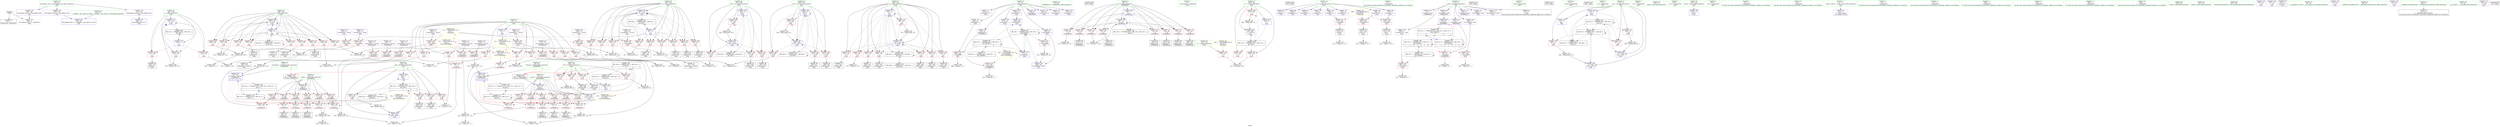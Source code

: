 digraph "SVFG" {
	label="SVFG";

	Node0x55cf921e7b90 [shape=record,color=grey,label="{NodeID: 0\nNullPtr}"];
	Node0x55cf921e7b90 -> Node0x55cf92216b60[style=solid];
	Node0x55cf921e7b90 -> Node0x55cf92224720[style=solid];
	Node0x55cf9222b2f0 [shape=record,color=grey,label="{NodeID: 360\n304 = cmp(303, 11, )\n}"];
	Node0x55cf92225420 [shape=record,color=blue,label="{NodeID: 277\n191\<--11\nk\<--\nmain\n}"];
	Node0x55cf92225420 -> Node0x55cf9221a780[style=dashed];
	Node0x55cf92225420 -> Node0x55cf9221a850[style=dashed];
	Node0x55cf92225420 -> Node0x55cf9221a920[style=dashed];
	Node0x55cf92225420 -> Node0x55cf9221a9f0[style=dashed];
	Node0x55cf92225420 -> Node0x55cf9221aac0[style=dashed];
	Node0x55cf92225420 -> Node0x55cf9221ab90[style=dashed];
	Node0x55cf92225420 -> Node0x55cf9221ac60[style=dashed];
	Node0x55cf92225420 -> Node0x55cf9221ad30[style=dashed];
	Node0x55cf92225420 -> Node0x55cf92225420[style=dashed];
	Node0x55cf92225420 -> Node0x55cf922255c0[style=dashed];
	Node0x55cf92225420 -> Node0x55cf9221fcf0[style=dashed];
	Node0x55cf92219260 [shape=record,color=red,label="{NodeID: 194\n165\<--164\n\<--arrayidx37\n_Z3dfsRKiS0_\n}"];
	Node0x55cf92219260 -> Node0x55cf92229070[style=solid];
	Node0x55cf92216650 [shape=record,color=purple,label="{NodeID: 111\n381\<--15\narrayidx85\<--c\nmain\n}"];
	Node0x55cf92203b50 [shape=record,color=green,label="{NodeID: 28\n57\<--58\n_Z3dfsRKiS0_\<--_Z3dfsRKiS0__field_insensitive\n}"];
	Node0x55cf9221a920 [shape=record,color=red,label="{NodeID: 222\n290\<--191\n\<--k\nmain\n}"];
	Node0x55cf9221a920 -> Node0x55cf92217fb0[style=solid];
	Node0x55cf9221c3d0 [shape=record,color=purple,label="{NodeID: 139\n482\<--30\nllvm.global_ctors_1\<--llvm.global_ctors\nGlob }"];
	Node0x55cf9221c3d0 -> Node0x55cf92224650[style=solid];
	Node0x55cf92217040 [shape=record,color=black,label="{NodeID: 56\n88\<--87\nidxprom3\<--\n_Z3dfsRKiS0_\n}"];
	Node0x55cf92267fb0 [shape=record,color=black,label="{NodeID: 499\n203 = PHI()\n}"];
	Node0x55cf92247e80 [shape=record,color=black,label="{NodeID: 416\nMR_46V_2 = PHI(MR_46V_3, MR_46V_1, )\npts\{200 \}\n}"];
	Node0x55cf92247e80 -> Node0x55cf92225de0[style=dashed];
	Node0x55cf92247e80 -> Node0x55cf92247e80[style=dashed];
	Node0x55cf92228a70 [shape=record,color=grey,label="{NodeID: 333\n294 = Binary(289, 293, )\n}"];
	Node0x55cf92228a70 -> Node0x55cf9222b170[style=solid];
	Node0x55cf92223e30 [shape=record,color=red,label="{NodeID: 250\n327\<--326\n\<--arrayidx54\nmain\n}"];
	Node0x55cf92223e30 -> Node0x55cf92227ff0[style=solid];
	Node0x55cf9221da90 [shape=record,color=red,label="{NodeID: 167\n110\<--66\n\<--k\n_Z3dfsRKiS0_\n}"];
	Node0x55cf9221da90 -> Node0x55cf9222bbf0[style=solid];
	Node0x55cf92218700 [shape=record,color=black,label="{NodeID: 84\n339\<--338\nidxprom63\<--\nmain\n}"];
	Node0x55cf921e6560 [shape=record,color=green,label="{NodeID: 1\n7\<--1\n__dso_handle\<--dummyObj\nGlob }"];
	Node0x55cf9222b470 [shape=record,color=grey,label="{NodeID: 361\n150 = cmp(148, 149, )\n}"];
	Node0x55cf922254f0 [shape=record,color=blue,label="{NodeID: 278\n340\<--342\narrayidx64\<--inc65\nmain\n}"];
	Node0x55cf922254f0 -> Node0x55cf92249280[style=dashed];
	Node0x55cf92219330 [shape=record,color=red,label="{NodeID: 195\n209\<--181\n\<--T\nmain\n}"];
	Node0x55cf92219330 -> Node0x55cf9222c670[style=solid];
	Node0x55cf92216720 [shape=record,color=purple,label="{NodeID: 112\n384\<--15\narrayidx87\<--c\nmain\n}"];
	Node0x55cf92216720 -> Node0x55cf922240a0[style=solid];
	Node0x55cf92203c20 [shape=record,color=green,label="{NodeID: 29\n62\<--63\ni.addr\<--i.addr_field_insensitive\n_Z3dfsRKiS0_\n}"];
	Node0x55cf92203c20 -> Node0x55cf9221d0d0[style=solid];
	Node0x55cf92203c20 -> Node0x55cf9221d1a0[style=solid];
	Node0x55cf92203c20 -> Node0x55cf9221d270[style=solid];
	Node0x55cf92203c20 -> Node0x55cf9221d340[style=solid];
	Node0x55cf92203c20 -> Node0x55cf9221d410[style=solid];
	Node0x55cf92203c20 -> Node0x55cf9221d4e0[style=solid];
	Node0x55cf92203c20 -> Node0x55cf922247f0[style=solid];
	Node0x55cf9221a9f0 [shape=record,color=red,label="{NodeID: 223\n299\<--191\n\<--k\nmain\n}"];
	Node0x55cf9221a9f0 -> Node0x55cf92218080[style=solid];
	Node0x55cf9221c4a0 [shape=record,color=purple,label="{NodeID: 140\n483\<--30\nllvm.global_ctors_2\<--llvm.global_ctors\nGlob }"];
	Node0x55cf9221c4a0 -> Node0x55cf92224720[style=solid];
	Node0x55cf92217110 [shape=record,color=black,label="{NodeID: 57\n92\<--91\nidxprom5\<--\n_Z3dfsRKiS0_\n}"];
	Node0x55cf922680b0 [shape=record,color=black,label="{NodeID: 500\n214 = PHI()\n}"];
	Node0x55cf92248380 [shape=record,color=black,label="{NodeID: 417\nMR_20V_2 = PHI(MR_20V_3, MR_20V_1, )\npts\{160000 \}\n}"];
	Node0x55cf92248380 -> Node0x55cf922201f0[style=dashed];
	Node0x55cf92228bf0 [shape=record,color=grey,label="{NodeID: 334\n286 = Binary(281, 285, )\n}"];
	Node0x55cf92228bf0 -> Node0x55cf9222aff0[style=solid];
	Node0x55cf92223f00 [shape=record,color=red,label="{NodeID: 251\n331\<--330\n\<--arrayidx57\nmain\n}"];
	Node0x55cf92223f00 -> Node0x55cf92218560[style=solid];
	Node0x55cf9221db60 [shape=record,color=red,label="{NodeID: 168\n116\<--66\n\<--k\n_Z3dfsRKiS0_\n}"];
	Node0x55cf9221db60 -> Node0x55cf92217380[style=solid];
	Node0x55cf922187d0 [shape=record,color=black,label="{NodeID: 85\n380\<--379\nidxprom84\<--\nmain\n}"];
	Node0x55cf921e7cc0 [shape=record,color=green,label="{NodeID: 2\n11\<--1\n\<--dummyObj\nCan only get source location for instruction, argument, global var or function.}"];
	Node0x55cf9222b5f0 [shape=record,color=grey,label="{NodeID: 362\n371 = cmp(369, 370, )\n}"];
	Node0x55cf922255c0 [shape=record,color=blue,label="{NodeID: 279\n191\<--347\nk\<--inc68\nmain\n}"];
	Node0x55cf922255c0 -> Node0x55cf9221a780[style=dashed];
	Node0x55cf922255c0 -> Node0x55cf9221a850[style=dashed];
	Node0x55cf922255c0 -> Node0x55cf9221a920[style=dashed];
	Node0x55cf922255c0 -> Node0x55cf9221a9f0[style=dashed];
	Node0x55cf922255c0 -> Node0x55cf9221aac0[style=dashed];
	Node0x55cf922255c0 -> Node0x55cf9221ab90[style=dashed];
	Node0x55cf922255c0 -> Node0x55cf9221ac60[style=dashed];
	Node0x55cf922255c0 -> Node0x55cf9221ad30[style=dashed];
	Node0x55cf922255c0 -> Node0x55cf92225420[style=dashed];
	Node0x55cf922255c0 -> Node0x55cf922255c0[style=dashed];
	Node0x55cf922255c0 -> Node0x55cf9221fcf0[style=dashed];
	Node0x55cf92219400 [shape=record,color=red,label="{NodeID: 196\n208\<--183\n\<--_T\nmain\n}"];
	Node0x55cf92219400 -> Node0x55cf9222c670[style=solid];
	Node0x55cf922167f0 [shape=record,color=purple,label="{NodeID: 113\n77\<--17\narrayidx\<--mrk\n_Z3dfsRKiS0_\n}"];
	Node0x55cf92203cf0 [shape=record,color=green,label="{NodeID: 30\n64\<--65\nj.addr\<--j.addr_field_insensitive\n_Z3dfsRKiS0_\n}"];
	Node0x55cf92203cf0 -> Node0x55cf9221d5b0[style=solid];
	Node0x55cf92203cf0 -> Node0x55cf9221d680[style=solid];
	Node0x55cf92203cf0 -> Node0x55cf9221d750[style=solid];
	Node0x55cf92203cf0 -> Node0x55cf9221d820[style=solid];
	Node0x55cf92203cf0 -> Node0x55cf9221d8f0[style=solid];
	Node0x55cf92203cf0 -> Node0x55cf9221d9c0[style=solid];
	Node0x55cf92203cf0 -> Node0x55cf922248c0[style=solid];
	Node0x55cf9221aac0 [shape=record,color=red,label="{NodeID: 224\n307\<--191\n\<--k\nmain\n}"];
	Node0x55cf9221aac0 -> Node0x55cf92218150[style=solid];
	Node0x55cf9221c570 [shape=record,color=red,label="{NodeID: 141\n130\<--10\n\<--n\n_Z3dfsRKiS0_\n}"];
	Node0x55cf9221c570 -> Node0x55cf9222acf0[style=solid];
	Node0x55cf922171e0 [shape=record,color=black,label="{NodeID: 58\n98\<--97\nidxprom7\<--\n_Z3dfsRKiS0_\n}"];
	Node0x55cf922681b0 [shape=record,color=black,label="{NodeID: 501\n218 = PHI()\n}"];
	Node0x55cf92248880 [shape=record,color=black,label="{NodeID: 418\nMR_22V_2 = PHI(MR_22V_3, MR_22V_1, )\npts\{190000 \}\n}"];
	Node0x55cf92248880 -> Node0x55cf92224310[style=dashed];
	Node0x55cf92248880 -> Node0x55cf9223b580[style=dashed];
	Node0x55cf92248880 -> Node0x55cf92248880[style=dashed];
	Node0x55cf92228d70 [shape=record,color=grey,label="{NodeID: 335\n172 = Binary(171, 95, )\n}"];
	Node0x55cf92228d70 -> Node0x55cf92224cd0[style=solid];
	Node0x55cf92223fd0 [shape=record,color=red,label="{NodeID: 252\n341\<--340\n\<--arrayidx64\nmain\n}"];
	Node0x55cf92223fd0 -> Node0x55cf92229df0[style=solid];
	Node0x55cf9221dc30 [shape=record,color=red,label="{NodeID: 169\n125\<--66\n\<--k\n_Z3dfsRKiS0_\n}"];
	Node0x55cf9221dc30 -> Node0x55cf92217450[style=solid];
	Node0x55cf922188a0 [shape=record,color=black,label="{NodeID: 86\n383\<--382\nidxprom86\<--\nmain\n}"];
	Node0x55cf921eb8c0 [shape=record,color=green,label="{NodeID: 3\n20\<--1\n_ZL2di\<--dummyObj\nGlob }"];
	Node0x55cf9222b770 [shape=record,color=grey,label="{NodeID: 363\n240 = cmp(238, 239, )\n}"];
	Node0x55cf92225690 [shape=record,color=blue,label="{NodeID: 280\n189\<--352\nj\<--inc71\nmain\n}"];
	Node0x55cf92225690 -> Node0x55cf9221a030[style=dashed];
	Node0x55cf92225690 -> Node0x55cf9221a100[style=dashed];
	Node0x55cf92225690 -> Node0x55cf9221a1d0[style=dashed];
	Node0x55cf92225690 -> Node0x55cf9221a2a0[style=dashed];
	Node0x55cf92225690 -> Node0x55cf9221a370[style=dashed];
	Node0x55cf92225690 -> Node0x55cf9221a440[style=dashed];
	Node0x55cf92225690 -> Node0x55cf9221a510[style=dashed];
	Node0x55cf92225690 -> Node0x55cf9221a5e0[style=dashed];
	Node0x55cf92225690 -> Node0x55cf9221a6b0[style=dashed];
	Node0x55cf92225690 -> Node0x55cf922251b0[style=dashed];
	Node0x55cf92225690 -> Node0x55cf92225690[style=dashed];
	Node0x55cf92225690 -> Node0x55cf92246580[style=dashed];
	Node0x55cf922194d0 [shape=record,color=red,label="{NodeID: 197\n212\<--183\n\<--_T\nmain\n}"];
	Node0x55cf922168c0 [shape=record,color=purple,label="{NodeID: 114\n81\<--17\narrayidx2\<--mrk\n_Z3dfsRKiS0_\n}"];
	Node0x55cf922168c0 -> Node0x55cf9221e2b0[style=solid];
	Node0x55cf92201a50 [shape=record,color=green,label="{NodeID: 31\n66\<--67\nk\<--k_field_insensitive\n_Z3dfsRKiS0_\n}"];
	Node0x55cf92201a50 -> Node0x55cf9221da90[style=solid];
	Node0x55cf92201a50 -> Node0x55cf9221db60[style=solid];
	Node0x55cf92201a50 -> Node0x55cf9221dc30[style=solid];
	Node0x55cf92201a50 -> Node0x55cf9221dd00[style=solid];
	Node0x55cf92201a50 -> Node0x55cf9221ddd0[style=solid];
	Node0x55cf92201a50 -> Node0x55cf9221dea0[style=solid];
	Node0x55cf92201a50 -> Node0x55cf9221df70[style=solid];
	Node0x55cf92201a50 -> Node0x55cf9221e040[style=solid];
	Node0x55cf92201a50 -> Node0x55cf92224a60[style=solid];
	Node0x55cf92201a50 -> Node0x55cf92224cd0[style=solid];
	Node0x55cf9221ab90 [shape=record,color=red,label="{NodeID: 225\n316\<--191\n\<--k\nmain\n}"];
	Node0x55cf9221ab90 -> Node0x55cf92218220[style=solid];
	Node0x55cf9221c640 [shape=record,color=red,label="{NodeID: 142\n149\<--10\n\<--n\n_Z3dfsRKiS0_\n}"];
	Node0x55cf9221c640 -> Node0x55cf9222b470[style=solid];
	Node0x55cf922172b0 [shape=record,color=black,label="{NodeID: 59\n102\<--101\nidxprom9\<--\n_Z3dfsRKiS0_\n}"];
	Node0x55cf922682b0 [shape=record,color=black,label="{NodeID: 502\n230 = PHI()\n}"];
	Node0x55cf92228ef0 [shape=record,color=grey,label="{NodeID: 336\n303 = Binary(298, 302, )\n}"];
	Node0x55cf92228ef0 -> Node0x55cf9222b2f0[style=solid];
	Node0x55cf922240a0 [shape=record,color=red,label="{NodeID: 253\n385\<--384\n\<--arrayidx87\nmain\n}"];
	Node0x55cf922240a0 -> Node0x55cf9222bef0[style=solid];
	Node0x55cf9221dd00 [shape=record,color=red,label="{NodeID: 170\n135\<--66\n\<--k\n_Z3dfsRKiS0_\n}"];
	Node0x55cf9221dd00 -> Node0x55cf92217520[style=solid];
	Node0x55cf92218970 [shape=record,color=black,label="{NodeID: 87\n389\<--388\nidxprom89\<--\nmain\n}"];
	Node0x55cf92200ce0 [shape=record,color=green,label="{NodeID: 4\n21\<--1\n_ZL2dj\<--dummyObj\nGlob }"];
	Node0x55cf9222b8f0 [shape=record,color=grey,label="{NodeID: 364\n246 = cmp(244, 245, )\n}"];
	Node0x55cf92225760 [shape=record,color=blue,label="{NodeID: 281\n187\<--357\ni7\<--inc74\nmain\n}"];
	Node0x55cf92225760 -> Node0x55cf922198e0[style=dashed];
	Node0x55cf92225760 -> Node0x55cf922199b0[style=dashed];
	Node0x55cf92225760 -> Node0x55cf92219a80[style=dashed];
	Node0x55cf92225760 -> Node0x55cf92219b50[style=dashed];
	Node0x55cf92225760 -> Node0x55cf92219c20[style=dashed];
	Node0x55cf92225760 -> Node0x55cf92219cf0[style=dashed];
	Node0x55cf92225760 -> Node0x55cf92219dc0[style=dashed];
	Node0x55cf92225760 -> Node0x55cf92219e90[style=dashed];
	Node0x55cf92225760 -> Node0x55cf92219f60[style=dashed];
	Node0x55cf92225760 -> Node0x55cf92225760[style=dashed];
	Node0x55cf92225760 -> Node0x55cf92246080[style=dashed];
	Node0x55cf922195a0 [shape=record,color=red,label="{NodeID: 198\n461\<--183\n\<--_T\nmain\n}"];
	Node0x55cf922195a0 -> Node0x55cf9222a270[style=solid];
	Node0x55cf92216990 [shape=record,color=purple,label="{NodeID: 115\n89\<--17\narrayidx4\<--mrk\n_Z3dfsRKiS0_\n}"];
	Node0x55cf92201b20 [shape=record,color=green,label="{NodeID: 32\n68\<--69\nref.tmp\<--ref.tmp_field_insensitive\n_Z3dfsRKiS0_\n|{|<s1>3}}"];
	Node0x55cf92201b20 -> Node0x55cf92224b30[style=solid];
	Node0x55cf92201b20:s1 -> Node0x55cf922684b0[style=solid,color=red];
	Node0x55cf9221ac60 [shape=record,color=red,label="{NodeID: 226\n324\<--191\n\<--k\nmain\n}"];
	Node0x55cf9221ac60 -> Node0x55cf922183c0[style=solid];
	Node0x55cf9221c710 [shape=record,color=red,label="{NodeID: 143\n222\<--10\n\<--n\nmain\n}"];
	Node0x55cf9221c710 -> Node0x55cf9222c7f0[style=solid];
	Node0x55cf92217380 [shape=record,color=black,label="{NodeID: 60\n117\<--116\nidxprom14\<--\n_Z3dfsRKiS0_\n}"];
	Node0x55cf922683b0 [shape=record,color=black,label="{NodeID: 503\n459 = PHI()\n}"];
	Node0x55cf92249280 [shape=record,color=black,label="{NodeID: 420\nMR_20V_7 = PHI(MR_20V_9, MR_20V_6, )\npts\{160000 \}\n}"];
	Node0x55cf92249280 -> Node0x55cf92223fd0[style=dashed];
	Node0x55cf92249280 -> Node0x55cf92225280[style=dashed];
	Node0x55cf92249280 -> Node0x55cf92225350[style=dashed];
	Node0x55cf92249280 -> Node0x55cf922254f0[style=dashed];
	Node0x55cf92249280 -> Node0x55cf922201f0[style=dashed];
	Node0x55cf92249280 -> Node0x55cf92249280[style=dashed];
	Node0x55cf92229070 [shape=record,color=grey,label="{NodeID: 337\n166 = Binary(161, 165, )\n}"];
	Node0x55cf92229070 -> Node0x55cf92224c00[style=solid];
	Node0x55cf92224170 [shape=record,color=red,label="{NodeID: 254\n394\<--393\n\<--arrayidx92\nmain\n}"];
	Node0x55cf92224170 -> Node0x55cf9222a9f0[style=solid];
	Node0x55cf9221ddd0 [shape=record,color=red,label="{NodeID: 171\n144\<--66\n\<--k\n_Z3dfsRKiS0_\n}"];
	Node0x55cf9221ddd0 -> Node0x55cf922175f0[style=solid];
	Node0x55cf92218a40 [shape=record,color=black,label="{NodeID: 88\n392\<--391\nidxprom91\<--\nmain\n}"];
	Node0x55cf921eb740 [shape=record,color=green,label="{NodeID: 5\n22\<--1\n.str\<--dummyObj\nGlob }"];
	Node0x55cf9222ba70 [shape=record,color=grey,label="{NodeID: 365\n83 = cmp(82, 11, )\n}"];
	Node0x55cf92225830 [shape=record,color=blue,label="{NodeID: 282\n13\<--11\nans\<--\nmain\n}"];
	Node0x55cf92225830 -> Node0x55cf9221d000[style=dashed];
	Node0x55cf92225830 -> Node0x55cf9223ab80[style=dashed];
	Node0x55cf92225830 -> Node0x55cf92244780[style=dashed];
	Node0x55cf92225830 -> Node0x55cf92245180[style=dashed];
	Node0x55cf92219670 [shape=record,color=red,label="{NodeID: 199\n221\<--185\n\<--i\nmain\n}"];
	Node0x55cf92219670 -> Node0x55cf9222c7f0[style=solid];
	Node0x55cf9221b120 [shape=record,color=purple,label="{NodeID: 116\n93\<--17\narrayidx6\<--mrk\n_Z3dfsRKiS0_\n}"];
	Node0x55cf9221b120 -> Node0x55cf92224990[style=solid];
	Node0x55cf92201bf0 [shape=record,color=green,label="{NodeID: 33\n70\<--71\nref.tmp35\<--ref.tmp35_field_insensitive\n_Z3dfsRKiS0_\n|{|<s1>3}}"];
	Node0x55cf92201bf0 -> Node0x55cf92224c00[style=solid];
	Node0x55cf92201bf0:s1 -> Node0x55cf92268730[style=solid,color=red];
	Node0x55cf9221ad30 [shape=record,color=red,label="{NodeID: 227\n346\<--191\n\<--k\nmain\n}"];
	Node0x55cf9221ad30 -> Node0x55cf92229c70[style=solid];
	Node0x55cf9221c7e0 [shape=record,color=red,label="{NodeID: 144\n239\<--10\n\<--n\nmain\n}"];
	Node0x55cf9221c7e0 -> Node0x55cf9222b770[style=solid];
	Node0x55cf92217450 [shape=record,color=black,label="{NodeID: 61\n126\<--125\nidxprom17\<--\n_Z3dfsRKiS0_\n}"];
	Node0x55cf922684b0 [shape=record,color=black,label="{NodeID: 504\n60 = PHI(68, 193, )\n0th arg _Z3dfsRKiS0_ }"];
	Node0x55cf922684b0 -> Node0x55cf922247f0[style=solid];
	Node0x55cf922291f0 [shape=record,color=grey,label="{NodeID: 338\n311 = Binary(306, 310, )\n}"];
	Node0x55cf922291f0 -> Node0x55cf9222ab70[style=solid];
	Node0x55cf92224240 [shape=record,color=red,label="{NodeID: 255\n430\<--429\n\<--arrayidx114\nmain\n}"];
	Node0x55cf92224240 -> Node0x55cf92218cb0[style=solid];
	Node0x55cf9221dea0 [shape=record,color=red,label="{NodeID: 172\n154\<--66\n\<--k\n_Z3dfsRKiS0_\n}"];
	Node0x55cf9221dea0 -> Node0x55cf922176c0[style=solid];
	Node0x55cf92218b10 [shape=record,color=black,label="{NodeID: 89\n425\<--424\nidxprom111\<--\nmain\n}"];
	Node0x55cf921eb7d0 [shape=record,color=green,label="{NodeID: 6\n24\<--1\n.str.1\<--dummyObj\nGlob }"];
	Node0x55cf9222bbf0 [shape=record,color=grey,label="{NodeID: 366\n111 = cmp(110, 112, )\n}"];
	Node0x55cf92225900 [shape=record,color=blue,label="{NodeID: 283\n193\<--11\ni76\<--\nmain\n}"];
	Node0x55cf92225900 -> Node0x55cf92243880[style=dashed];
	Node0x55cf92219740 [shape=record,color=red,label="{NodeID: 200\n225\<--185\n\<--i\nmain\n}"];
	Node0x55cf92219740 -> Node0x55cf92217860[style=solid];
	Node0x55cf9221b1f0 [shape=record,color=purple,label="{NodeID: 117\n390\<--17\narrayidx90\<--mrk\nmain\n}"];
	Node0x55cf92201cc0 [shape=record,color=green,label="{NodeID: 34\n176\<--177\nmain\<--main_field_insensitive\n}"];
	Node0x55cf9221ae00 [shape=record,color=red,label="{NodeID: 228\n369\<--193\n\<--i76\nmain\n}"];
	Node0x55cf9221ae00 -> Node0x55cf9222b5f0[style=solid];
	Node0x55cf9221c8b0 [shape=record,color=red,label="{NodeID: 145\n245\<--10\n\<--n\nmain\n}"];
	Node0x55cf9221c8b0 -> Node0x55cf9222b8f0[style=solid];
	Node0x55cf92217520 [shape=record,color=black,label="{NodeID: 62\n136\<--135\nidxprom22\<--\n_Z3dfsRKiS0_\n}"];
	Node0x55cf92268730 [shape=record,color=black,label="{NodeID: 505\n61 = PHI(70, 195, )\n1st arg _Z3dfsRKiS0_ }"];
	Node0x55cf92268730 -> Node0x55cf922248c0[style=solid];
	Node0x55cf92249c80 [shape=record,color=black,label="{NodeID: 422\nMR_10V_2 = PHI(MR_10V_1, MR_10V_4, MR_10V_1, )\npts\{67 \}\n}"];
	Node0x55cf92229370 [shape=record,color=grey,label="{NodeID: 339\n158 = Binary(153, 157, )\n}"];
	Node0x55cf92229370 -> Node0x55cf92224b30[style=solid];
	Node0x55cf92224310 [shape=record,color=red,label="{NodeID: 256\n440\<--439\n\<--arrayidx121\nmain\n}"];
	Node0x55cf92224310 -> Node0x55cf9222a870[style=solid];
	Node0x55cf9221df70 [shape=record,color=red,label="{NodeID: 173\n162\<--66\n\<--k\n_Z3dfsRKiS0_\n}"];
	Node0x55cf9221df70 -> Node0x55cf92217790[style=solid];
	Node0x55cf92218be0 [shape=record,color=black,label="{NodeID: 90\n428\<--427\nidxprom113\<--\nmain\n}"];
	Node0x55cf921eb9e0 [shape=record,color=green,label="{NodeID: 7\n26\<--1\n.str.2\<--dummyObj\nGlob }"];
	Node0x55cf9222bd70 [shape=record,color=grey,label="{NodeID: 367\n105 = cmp(104, 11, )\n}"];
	Node0x55cf922259d0 [shape=record,color=blue,label="{NodeID: 284\n195\<--11\nj80\<--\nmain\n}"];
	Node0x55cf922259d0 -> Node0x55cf9223b080[style=dashed];
	Node0x55cf92219810 [shape=record,color=red,label="{NodeID: 201\n232\<--185\n\<--i\nmain\n}"];
	Node0x55cf92219810 -> Node0x55cf922294f0[style=solid];
	Node0x55cf9221b2c0 [shape=record,color=purple,label="{NodeID: 118\n393\<--17\narrayidx92\<--mrk\nmain\n}"];
	Node0x55cf9221b2c0 -> Node0x55cf92224170[style=solid];
	Node0x55cf92201d90 [shape=record,color=green,label="{NodeID: 35\n179\<--180\nretval\<--retval_field_insensitive\nmain\n}"];
	Node0x55cf92201d90 -> Node0x55cf92224da0[style=solid];
	Node0x55cf9221aed0 [shape=record,color=red,label="{NodeID: 229\n379\<--193\n\<--i76\nmain\n}"];
	Node0x55cf9221aed0 -> Node0x55cf922187d0[style=solid];
	Node0x55cf9221c980 [shape=record,color=red,label="{NodeID: 146\n295\<--10\n\<--n\nmain\n}"];
	Node0x55cf9221c980 -> Node0x55cf9222b170[style=solid];
	Node0x55cf922175f0 [shape=record,color=black,label="{NodeID: 63\n145\<--144\nidxprom27\<--\n_Z3dfsRKiS0_\n}"];
	Node0x55cf9224a180 [shape=record,color=black,label="{NodeID: 423\nMR_12V_2 = PHI(MR_12V_1, MR_12V_3, MR_12V_1, )\npts\{69 \}\n|{<s0>3}}"];
	Node0x55cf9224a180:s0 -> Node0x55cf92239780[style=dashed,color=blue];
	Node0x55cf922294f0 [shape=record,color=grey,label="{NodeID: 340\n233 = Binary(232, 95, )\n}"];
	Node0x55cf922294f0 -> Node0x55cf92225010[style=solid];
	Node0x55cf922243e0 [shape=record,color=blue,label="{NodeID: 257\n10\<--11\nn\<--\nGlob }"];
	Node0x55cf922243e0 -> Node0x55cf9224c570[style=dashed];
	Node0x55cf9221e040 [shape=record,color=red,label="{NodeID: 174\n171\<--66\n\<--k\n_Z3dfsRKiS0_\n}"];
	Node0x55cf9221e040 -> Node0x55cf92228d70[style=solid];
	Node0x55cf92218cb0 [shape=record,color=black,label="{NodeID: 91\n431\<--430\nconv115\<--\nmain\n}"];
	Node0x55cf92218cb0 -> Node0x55cf9222a3f0[style=solid];
	Node0x55cf921eba70 [shape=record,color=green,label="{NodeID: 8\n28\<--1\n.str.3\<--dummyObj\nGlob }"];
	Node0x55cf9224d8d0 [shape=record,color=yellow,style=double,label="{NodeID: 451\n48V_1 = ENCHI(MR_48V_0)\npts\{90000 \}\nFun[main]}"];
	Node0x55cf9224d8d0 -> Node0x55cf92223950[style=dashed];
	Node0x55cf9224d8d0 -> Node0x55cf92223f00[style=dashed];
	Node0x55cf9224d8d0 -> Node0x55cf92224240[style=dashed];
	Node0x55cf9222bef0 [shape=record,color=grey,label="{NodeID: 368\n386 = cmp(385, 11, )\n}"];
	Node0x55cf92225aa0 [shape=record,color=blue,label="{NodeID: 285\n13\<--399\nans\<--inc95\nmain\n}"];
	Node0x55cf92225aa0 -> Node0x55cf9223ab80[style=dashed];
	Node0x55cf922198e0 [shape=record,color=red,label="{NodeID: 202\n238\<--187\n\<--i7\nmain\n}"];
	Node0x55cf922198e0 -> Node0x55cf9222b770[style=solid];
	Node0x55cf9221b390 [shape=record,color=purple,label="{NodeID: 119\n436\<--17\narrayidx119\<--mrk\nmain\n}"];
	Node0x55cf92201e60 [shape=record,color=green,label="{NodeID: 36\n181\<--182\nT\<--T_field_insensitive\nmain\n}"];
	Node0x55cf92201e60 -> Node0x55cf92219330[style=solid];
	Node0x55cf9221afa0 [shape=record,color=red,label="{NodeID: 230\n388\<--193\n\<--i76\nmain\n}"];
	Node0x55cf9221afa0 -> Node0x55cf92218970[style=solid];
	Node0x55cf9221ca50 [shape=record,color=red,label="{NodeID: 147\n312\<--10\n\<--n\nmain\n}"];
	Node0x55cf9221ca50 -> Node0x55cf9222ab70[style=solid];
	Node0x55cf922176c0 [shape=record,color=black,label="{NodeID: 64\n155\<--154\nidxprom32\<--\n_Z3dfsRKiS0_\n}"];
	Node0x55cf9224a680 [shape=record,color=black,label="{NodeID: 424\nMR_14V_2 = PHI(MR_14V_1, MR_14V_3, MR_14V_1, )\npts\{71 \}\n|{<s0>3}}"];
	Node0x55cf9224a680:s0 -> Node0x55cf92239c80[style=dashed,color=blue];
	Node0x55cf92229670 [shape=record,color=grey,label="{NodeID: 341\n120 = Binary(115, 119, )\n}"];
	Node0x55cf92229670 -> Node0x55cf9222c1f0[style=solid];
	Node0x55cf922244b0 [shape=record,color=blue,label="{NodeID: 258\n13\<--11\nans\<--\nGlob }"];
	Node0x55cf922244b0 -> Node0x55cf92245180[style=dashed];
	Node0x55cf9221e110 [shape=record,color=red,label="{NodeID: 175\n75\<--74\n\<--\n_Z3dfsRKiS0_\n}"];
	Node0x55cf9221e110 -> Node0x55cf92216ea0[style=solid];
	Node0x55cf92218d80 [shape=record,color=black,label="{NodeID: 92\n435\<--434\nidxprom118\<--\nmain\n}"];
	Node0x55cf921e7850 [shape=record,color=green,label="{NodeID: 9\n31\<--1\n\<--dummyObj\nCan only get source location for instruction, argument, global var or function.}"];
	Node0x55cf9222c070 [shape=record,color=grey,label="{NodeID: 369\n256 = cmp(255, 257, )\n}"];
	Node0x55cf92225b70 [shape=record,color=blue,label="{NodeID: 286\n195\<--404\nj80\<--inc98\nmain\n}"];
	Node0x55cf92225b70 -> Node0x55cf9223b080[style=dashed];
	Node0x55cf922199b0 [shape=record,color=red,label="{NodeID: 203\n248\<--187\n\<--i7\nmain\n}"];
	Node0x55cf922199b0 -> Node0x55cf92217930[style=solid];
	Node0x55cf9221b460 [shape=record,color=purple,label="{NodeID: 120\n439\<--17\narrayidx121\<--mrk\nmain\n}"];
	Node0x55cf9221b460 -> Node0x55cf92224310[style=solid];
	Node0x55cf92201f30 [shape=record,color=green,label="{NodeID: 37\n183\<--184\n_T\<--_T_field_insensitive\nmain\n}"];
	Node0x55cf92201f30 -> Node0x55cf92219400[style=solid];
	Node0x55cf92201f30 -> Node0x55cf922194d0[style=solid];
	Node0x55cf92201f30 -> Node0x55cf922195a0[style=solid];
	Node0x55cf92201f30 -> Node0x55cf92224e70[style=solid];
	Node0x55cf92201f30 -> Node0x55cf92226120[style=solid];
	Node0x55cf92222f00 [shape=record,color=red,label="{NodeID: 231\n408\<--193\n\<--i76\nmain\n}"];
	Node0x55cf92222f00 -> Node0x55cf92227e70[style=solid];
	Node0x55cf9221cb20 [shape=record,color=red,label="{NodeID: 148\n370\<--10\n\<--n\nmain\n}"];
	Node0x55cf9221cb20 -> Node0x55cf9222b5f0[style=solid];
	Node0x55cf92217790 [shape=record,color=black,label="{NodeID: 65\n163\<--162\nidxprom36\<--\n_Z3dfsRKiS0_\n}"];
	Node0x55cf9224ab80 [shape=record,color=black,label="{NodeID: 425\nMR_22V_2 = PHI(MR_22V_1, MR_22V_4, MR_22V_3, )\npts\{190000 \}\n|{<s0>3|<s1>9}}"];
	Node0x55cf9224ab80:s0 -> Node0x55cf9223a180[style=dashed,color=blue];
	Node0x55cf9224ab80:s1 -> Node0x55cf9223b580[style=dashed,color=blue];
	Node0x55cf922297f0 [shape=record,color=grey,label="{NodeID: 342\n129 = Binary(124, 128, )\n}"];
	Node0x55cf922297f0 -> Node0x55cf9222acf0[style=solid];
	Node0x55cf92224580 [shape=record,color=blue,label="{NodeID: 259\n481\<--31\nllvm.global_ctors_0\<--\nGlob }"];
	Node0x55cf9221e1e0 [shape=record,color=red,label="{NodeID: 176\n79\<--78\n\<--\n_Z3dfsRKiS0_\n}"];
	Node0x55cf9221e1e0 -> Node0x55cf92216f70[style=solid];
	Node0x55cf92218e50 [shape=record,color=black,label="{NodeID: 93\n438\<--437\nidxprom120\<--\nmain\n}"];
	Node0x55cf921e78e0 [shape=record,color=green,label="{NodeID: 10\n95\<--1\n\<--dummyObj\nCan only get source location for instruction, argument, global var or function.}"];
	Node0x55cf9222c1f0 [shape=record,color=grey,label="{NodeID: 370\n121 = cmp(120, 11, )\n}"];
	Node0x55cf92225c40 [shape=record,color=blue,label="{NodeID: 287\n193\<--409\ni76\<--inc101\nmain\n}"];
	Node0x55cf92225c40 -> Node0x55cf92243880[style=dashed];
	Node0x55cf92219a80 [shape=record,color=red,label="{NodeID: 204\n259\<--187\n\<--i7\nmain\n}"];
	Node0x55cf92219a80 -> Node0x55cf92217ba0[style=solid];
	Node0x55cf9221b530 [shape=record,color=purple,label="{NodeID: 121\n118\<--20\narrayidx15\<--_ZL2di\n_Z3dfsRKiS0_\n}"];
	Node0x55cf9221b530 -> Node0x55cf9221e860[style=solid];
	Node0x55cf92202000 [shape=record,color=green,label="{NodeID: 38\n185\<--186\ni\<--i_field_insensitive\nmain\n}"];
	Node0x55cf92202000 -> Node0x55cf92219670[style=solid];
	Node0x55cf92202000 -> Node0x55cf92219740[style=solid];
	Node0x55cf92202000 -> Node0x55cf92219810[style=solid];
	Node0x55cf92202000 -> Node0x55cf92224f40[style=solid];
	Node0x55cf92202000 -> Node0x55cf92225010[style=solid];
	Node0x55cf92222f90 [shape=record,color=red,label="{NodeID: 232\n375\<--195\n\<--j80\nmain\n}"];
	Node0x55cf92222f90 -> Node0x55cf9222c970[style=solid];
	Node0x55cf9221cbf0 [shape=record,color=red,label="{NodeID: 149\n376\<--10\n\<--n\nmain\n}"];
	Node0x55cf9221cbf0 -> Node0x55cf9222c970[style=solid];
	Node0x55cf92217860 [shape=record,color=black,label="{NodeID: 66\n226\<--225\nidxprom\<--\nmain\n}"];
	Node0x55cf9224b080 [shape=record,color=yellow,style=double,label="{NodeID: 426\n2V_1 = ENCHI(MR_2V_0)\npts\{1 \}\nFun[_Z3dfsRKiS0_]|{|<s6>3}}"];
	Node0x55cf9224b080 -> Node0x55cf9221e860[style=dashed];
	Node0x55cf9224b080 -> Node0x55cf9221ea00[style=dashed];
	Node0x55cf9224b080 -> Node0x55cf9221eba0[style=dashed];
	Node0x55cf9224b080 -> Node0x55cf9221ed40[style=dashed];
	Node0x55cf9224b080 -> Node0x55cf922190c0[style=dashed];
	Node0x55cf9224b080 -> Node0x55cf92219260[style=dashed];
	Node0x55cf9224b080:s6 -> Node0x55cf9224b080[style=dashed,color=red];
	Node0x55cf92229970 [shape=record,color=grey,label="{NodeID: 343\n148 = Binary(143, 147, )\n}"];
	Node0x55cf92229970 -> Node0x55cf9222b470[style=solid];
	Node0x55cf92224650 [shape=record,color=blue,label="{NodeID: 260\n482\<--32\nllvm.global_ctors_1\<--_GLOBAL__sub_I_jki14_0_0.cpp\nGlob }"];
	Node0x55cf9221e2b0 [shape=record,color=red,label="{NodeID: 177\n82\<--81\n\<--arrayidx2\n_Z3dfsRKiS0_\n}"];
	Node0x55cf9221e2b0 -> Node0x55cf9222ba70[style=solid];
	Node0x55cf92218f20 [shape=record,color=purple,label="{NodeID: 94\n41\<--4\n\<--_ZStL8__ioinit\n__cxx_global_var_init\n}"];
	Node0x55cf921e7970 [shape=record,color=green,label="{NodeID: 11\n112\<--1\n\<--dummyObj\nCan only get source location for instruction, argument, global var or function.}"];
	Node0x55cf9222c370 [shape=record,color=grey,label="{NodeID: 371\n279 = cmp(278, 112, )\n}"];
	Node0x55cf92225d10 [shape=record,color=blue,label="{NodeID: 288\n197\<--11\ni103\<--\nmain\n}"];
	Node0x55cf92225d10 -> Node0x55cf922232d0[style=dashed];
	Node0x55cf92225d10 -> Node0x55cf922233a0[style=dashed];
	Node0x55cf92225d10 -> Node0x55cf92223470[style=dashed];
	Node0x55cf92225d10 -> Node0x55cf92223540[style=dashed];
	Node0x55cf92225d10 -> Node0x55cf92226050[style=dashed];
	Node0x55cf92225d10 -> Node0x55cf92247980[style=dashed];
	Node0x55cf92219b50 [shape=record,color=red,label="{NodeID: 205\n268\<--187\n\<--i7\nmain\n}"];
	Node0x55cf92219b50 -> Node0x55cf92217d40[style=solid];
	Node0x55cf9221b600 [shape=record,color=purple,label="{NodeID: 122\n127\<--20\narrayidx18\<--_ZL2di\n_Z3dfsRKiS0_\n}"];
	Node0x55cf9221b600 -> Node0x55cf9221ea00[style=solid];
	Node0x55cf922020d0 [shape=record,color=green,label="{NodeID: 39\n187\<--188\ni7\<--i7_field_insensitive\nmain\n}"];
	Node0x55cf922020d0 -> Node0x55cf922198e0[style=solid];
	Node0x55cf922020d0 -> Node0x55cf922199b0[style=solid];
	Node0x55cf922020d0 -> Node0x55cf92219a80[style=solid];
	Node0x55cf922020d0 -> Node0x55cf92219b50[style=solid];
	Node0x55cf922020d0 -> Node0x55cf92219c20[style=solid];
	Node0x55cf922020d0 -> Node0x55cf92219cf0[style=solid];
	Node0x55cf922020d0 -> Node0x55cf92219dc0[style=solid];
	Node0x55cf922020d0 -> Node0x55cf92219e90[style=solid];
	Node0x55cf922020d0 -> Node0x55cf92219f60[style=solid];
	Node0x55cf922020d0 -> Node0x55cf922250e0[style=solid];
	Node0x55cf922020d0 -> Node0x55cf92225760[style=solid];
	Node0x55cf92223060 [shape=record,color=red,label="{NodeID: 233\n382\<--195\n\<--j80\nmain\n}"];
	Node0x55cf92223060 -> Node0x55cf922188a0[style=solid];
	Node0x55cf9221ccc0 [shape=record,color=red,label="{NodeID: 150\n415\<--10\n\<--n\nmain\n}"];
	Node0x55cf9221ccc0 -> Node0x55cf9222a570[style=solid];
	Node0x55cf92217930 [shape=record,color=black,label="{NodeID: 67\n249\<--248\nidxprom14\<--\nmain\n}"];
	Node0x55cf9224bba0 [shape=record,color=yellow,style=double,label="{NodeID: 427\n4V_1 = ENCHI(MR_4V_0)\npts\{12 \}\nFun[_Z3dfsRKiS0_]|{|<s2>3}}"];
	Node0x55cf9224bba0 -> Node0x55cf9221c570[style=dashed];
	Node0x55cf9224bba0 -> Node0x55cf9221c640[style=dashed];
	Node0x55cf9224bba0:s2 -> Node0x55cf9224bba0[style=dashed,color=red];
	Node0x55cf92229af0 [shape=record,color=grey,label="{NodeID: 344\n139 = Binary(134, 138, )\n}"];
	Node0x55cf92229af0 -> Node0x55cf9222c4f0[style=solid];
	Node0x55cf92224720 [shape=record,color=blue, style = dotted,label="{NodeID: 261\n483\<--3\nllvm.global_ctors_2\<--dummyVal\nGlob }"];
	Node0x55cf9221e380 [shape=record,color=red,label="{NodeID: 178\n87\<--86\n\<--\n_Z3dfsRKiS0_\n}"];
	Node0x55cf9221e380 -> Node0x55cf92217040[style=solid];
	Node0x55cf92218ff0 [shape=record,color=purple,label="{NodeID: 95\n227\<--8\narrayidx\<--a\nmain\n}"];
	Node0x55cf922006e0 [shape=record,color=green,label="{NodeID: 12\n257\<--1\n\<--dummyObj\nCan only get source location for instruction, argument, global var or function.}"];
	Node0x55cf9222c4f0 [shape=record,color=grey,label="{NodeID: 372\n140 = cmp(139, 11, )\n}"];
	Node0x55cf92225de0 [shape=record,color=blue,label="{NodeID: 289\n199\<--11\nj107\<--\nmain\n}"];
	Node0x55cf92225de0 -> Node0x55cf92223610[style=dashed];
	Node0x55cf92225de0 -> Node0x55cf922236e0[style=dashed];
	Node0x55cf92225de0 -> Node0x55cf922237b0[style=dashed];
	Node0x55cf92225de0 -> Node0x55cf92223880[style=dashed];
	Node0x55cf92225de0 -> Node0x55cf92225de0[style=dashed];
	Node0x55cf92225de0 -> Node0x55cf92225f80[style=dashed];
	Node0x55cf92225de0 -> Node0x55cf92247e80[style=dashed];
	Node0x55cf92219c20 [shape=record,color=red,label="{NodeID: 206\n281\<--187\n\<--i7\nmain\n}"];
	Node0x55cf92219c20 -> Node0x55cf92228bf0[style=solid];
	Node0x55cf9221b6d0 [shape=record,color=purple,label="{NodeID: 123\n156\<--20\narrayidx33\<--_ZL2di\n_Z3dfsRKiS0_\n}"];
	Node0x55cf9221b6d0 -> Node0x55cf922190c0[style=solid];
	Node0x55cf922021a0 [shape=record,color=green,label="{NodeID: 40\n189\<--190\nj\<--j_field_insensitive\nmain\n}"];
	Node0x55cf922021a0 -> Node0x55cf9221a030[style=solid];
	Node0x55cf922021a0 -> Node0x55cf9221a100[style=solid];
	Node0x55cf922021a0 -> Node0x55cf9221a1d0[style=solid];
	Node0x55cf922021a0 -> Node0x55cf9221a2a0[style=solid];
	Node0x55cf922021a0 -> Node0x55cf9221a370[style=solid];
	Node0x55cf922021a0 -> Node0x55cf9221a440[style=solid];
	Node0x55cf922021a0 -> Node0x55cf9221a510[style=solid];
	Node0x55cf922021a0 -> Node0x55cf9221a5e0[style=solid];
	Node0x55cf922021a0 -> Node0x55cf9221a6b0[style=solid];
	Node0x55cf922021a0 -> Node0x55cf922251b0[style=solid];
	Node0x55cf922021a0 -> Node0x55cf92225690[style=solid];
	Node0x55cf92223130 [shape=record,color=red,label="{NodeID: 234\n391\<--195\n\<--j80\nmain\n}"];
	Node0x55cf92223130 -> Node0x55cf92218a40[style=solid];
	Node0x55cf9221cd90 [shape=record,color=red,label="{NodeID: 151\n421\<--10\n\<--n\nmain\n}"];
	Node0x55cf9221cd90 -> Node0x55cf9222a6f0[style=solid];
	Node0x55cf92217a00 [shape=record,color=black,label="{NodeID: 68\n252\<--251\nidxprom16\<--\nmain\n}"];
	Node0x55cf92229c70 [shape=record,color=grey,label="{NodeID: 345\n347 = Binary(346, 95, )\n}"];
	Node0x55cf92229c70 -> Node0x55cf922255c0[style=solid];
	Node0x55cf922247f0 [shape=record,color=blue,label="{NodeID: 262\n62\<--60\ni.addr\<--i\n_Z3dfsRKiS0_\n}"];
	Node0x55cf922247f0 -> Node0x55cf9221d0d0[style=dashed];
	Node0x55cf922247f0 -> Node0x55cf9221d1a0[style=dashed];
	Node0x55cf922247f0 -> Node0x55cf9221d270[style=dashed];
	Node0x55cf922247f0 -> Node0x55cf9221d340[style=dashed];
	Node0x55cf922247f0 -> Node0x55cf9221d410[style=dashed];
	Node0x55cf922247f0 -> Node0x55cf9221d4e0[style=dashed];
	Node0x55cf9221e450 [shape=record,color=red,label="{NodeID: 179\n91\<--90\n\<--\n_Z3dfsRKiS0_\n}"];
	Node0x55cf9221e450 -> Node0x55cf92217110[style=solid];
	Node0x55cf92215a20 [shape=record,color=purple,label="{NodeID: 96\n228\<--8\narraydecay\<--a\nmain\n}"];
	Node0x55cf922007b0 [shape=record,color=green,label="{NodeID: 13\n266\<--1\n\<--dummyObj\nCan only get source location for instruction, argument, global var or function.}"];
	Node0x55cf9222c670 [shape=record,color=grey,label="{NodeID: 373\n210 = cmp(208, 209, )\n}"];
	Node0x55cf92225eb0 [shape=record,color=blue,label="{NodeID: 290\n13\<--444\nans\<--inc124\nmain\n}"];
	Node0x55cf92225eb0 -> Node0x55cf92244780[style=dashed];
	Node0x55cf92219cf0 [shape=record,color=red,label="{NodeID: 207\n289\<--187\n\<--i7\nmain\n}"];
	Node0x55cf92219cf0 -> Node0x55cf92228a70[style=solid];
	Node0x55cf9221b7a0 [shape=record,color=purple,label="{NodeID: 124\n284\<--20\narrayidx31\<--_ZL2di\nmain\n}"];
	Node0x55cf9221b7a0 -> Node0x55cf92223a20[style=solid];
	Node0x55cf92202270 [shape=record,color=green,label="{NodeID: 41\n191\<--192\nk\<--k_field_insensitive\nmain\n}"];
	Node0x55cf92202270 -> Node0x55cf9221a780[style=solid];
	Node0x55cf92202270 -> Node0x55cf9221a850[style=solid];
	Node0x55cf92202270 -> Node0x55cf9221a920[style=solid];
	Node0x55cf92202270 -> Node0x55cf9221a9f0[style=solid];
	Node0x55cf92202270 -> Node0x55cf9221aac0[style=solid];
	Node0x55cf92202270 -> Node0x55cf9221ab90[style=solid];
	Node0x55cf92202270 -> Node0x55cf9221ac60[style=solid];
	Node0x55cf92202270 -> Node0x55cf9221ad30[style=solid];
	Node0x55cf92202270 -> Node0x55cf92225420[style=solid];
	Node0x55cf92202270 -> Node0x55cf922255c0[style=solid];
	Node0x55cf92223200 [shape=record,color=red,label="{NodeID: 235\n403\<--195\n\<--j80\nmain\n}"];
	Node0x55cf92223200 -> Node0x55cf92228170[style=solid];
	Node0x55cf9221ce60 [shape=record,color=red,label="{NodeID: 152\n398\<--13\n\<--ans\nmain\n}"];
	Node0x55cf9221ce60 -> Node0x55cf92228470[style=solid];
	Node0x55cf92217ad0 [shape=record,color=black,label="{NodeID: 69\n255\<--254\nconv\<--\nmain\n}"];
	Node0x55cf92217ad0 -> Node0x55cf9222c070[style=solid];
	Node0x55cf92229df0 [shape=record,color=grey,label="{NodeID: 346\n342 = Binary(341, 95, )\n}"];
	Node0x55cf92229df0 -> Node0x55cf922254f0[style=solid];
	Node0x55cf922248c0 [shape=record,color=blue,label="{NodeID: 263\n64\<--61\nj.addr\<--j\n_Z3dfsRKiS0_\n}"];
	Node0x55cf922248c0 -> Node0x55cf9221d5b0[style=dashed];
	Node0x55cf922248c0 -> Node0x55cf9221d680[style=dashed];
	Node0x55cf922248c0 -> Node0x55cf9221d750[style=dashed];
	Node0x55cf922248c0 -> Node0x55cf9221d820[style=dashed];
	Node0x55cf922248c0 -> Node0x55cf9221d8f0[style=dashed];
	Node0x55cf922248c0 -> Node0x55cf9221d9c0[style=dashed];
	Node0x55cf9221e520 [shape=record,color=red,label="{NodeID: 180\n97\<--96\n\<--\n_Z3dfsRKiS0_\n}"];
	Node0x55cf9221e520 -> Node0x55cf922171e0[style=solid];
	Node0x55cf92215af0 [shape=record,color=purple,label="{NodeID: 97\n250\<--8\narrayidx15\<--a\nmain\n}"];
	Node0x55cf92200880 [shape=record,color=green,label="{NodeID: 14\n362\<--1\n\<--dummyObj\nCan only get source location for instruction, argument, global var or function.}"];
	Node0x55cf9222c7f0 [shape=record,color=grey,label="{NodeID: 374\n223 = cmp(221, 222, )\n}"];
	Node0x55cf92225f80 [shape=record,color=blue,label="{NodeID: 291\n199\<--449\nj107\<--inc127\nmain\n}"];
	Node0x55cf92225f80 -> Node0x55cf92223610[style=dashed];
	Node0x55cf92225f80 -> Node0x55cf922236e0[style=dashed];
	Node0x55cf92225f80 -> Node0x55cf922237b0[style=dashed];
	Node0x55cf92225f80 -> Node0x55cf92223880[style=dashed];
	Node0x55cf92225f80 -> Node0x55cf92225de0[style=dashed];
	Node0x55cf92225f80 -> Node0x55cf92225f80[style=dashed];
	Node0x55cf92225f80 -> Node0x55cf92247e80[style=dashed];
	Node0x55cf92219dc0 [shape=record,color=red,label="{NodeID: 208\n315\<--187\n\<--i7\nmain\n}"];
	Node0x55cf92219dc0 -> Node0x55cf92228770[style=solid];
	Node0x55cf9221b870 [shape=record,color=purple,label="{NodeID: 125\n292\<--20\narrayidx34\<--_ZL2di\nmain\n}"];
	Node0x55cf9221b870 -> Node0x55cf92223af0[style=solid];
	Node0x55cf92202340 [shape=record,color=green,label="{NodeID: 42\n193\<--194\ni76\<--i76_field_insensitive\nmain\n|{|<s6>9}}"];
	Node0x55cf92202340 -> Node0x55cf9221ae00[style=solid];
	Node0x55cf92202340 -> Node0x55cf9221aed0[style=solid];
	Node0x55cf92202340 -> Node0x55cf9221afa0[style=solid];
	Node0x55cf92202340 -> Node0x55cf92222f00[style=solid];
	Node0x55cf92202340 -> Node0x55cf92225900[style=solid];
	Node0x55cf92202340 -> Node0x55cf92225c40[style=solid];
	Node0x55cf92202340:s6 -> Node0x55cf922684b0[style=solid,color=red];
	Node0x55cf92243880 [shape=record,color=black,label="{NodeID: 402\nMR_16V_4 = PHI(MR_16V_5, MR_16V_3, )\npts\{194 \}\n|{|<s6>9}}"];
	Node0x55cf92243880 -> Node0x55cf9221ae00[style=dashed];
	Node0x55cf92243880 -> Node0x55cf9221aed0[style=dashed];
	Node0x55cf92243880 -> Node0x55cf9221afa0[style=dashed];
	Node0x55cf92243880 -> Node0x55cf92222f00[style=dashed];
	Node0x55cf92243880 -> Node0x55cf92225c40[style=dashed];
	Node0x55cf92243880 -> Node0x55cf92246f80[style=dashed];
	Node0x55cf92243880:s6 -> Node0x55cf9224c0e0[style=dashed,color=red];
	Node0x55cf922232d0 [shape=record,color=red,label="{NodeID: 236\n414\<--197\n\<--i103\nmain\n}"];
	Node0x55cf922232d0 -> Node0x55cf9222a570[style=solid];
	Node0x55cf9221cf30 [shape=record,color=red,label="{NodeID: 153\n443\<--13\n\<--ans\nmain\n}"];
	Node0x55cf9221cf30 -> Node0x55cf922288f0[style=solid];
	Node0x55cf92217ba0 [shape=record,color=black,label="{NodeID: 70\n260\<--259\nidxprom19\<--\nmain\n}"];
	Node0x55cf92229f70 [shape=record,color=grey,label="{NodeID: 347\n357 = Binary(356, 95, )\n}"];
	Node0x55cf92229f70 -> Node0x55cf92225760[style=solid];
	Node0x55cf92224990 [shape=record,color=blue,label="{NodeID: 264\n93\<--95\narrayidx6\<--\n_Z3dfsRKiS0_\n}"];
	Node0x55cf92224990 -> Node0x55cf9223a180[style=dashed];
	Node0x55cf92224990 -> Node0x55cf9224ab80[style=dashed];
	Node0x55cf9221e5f0 [shape=record,color=red,label="{NodeID: 181\n101\<--100\n\<--\n_Z3dfsRKiS0_\n}"];
	Node0x55cf9221e5f0 -> Node0x55cf922172b0[style=solid];
	Node0x55cf92215bc0 [shape=record,color=purple,label="{NodeID: 98\n253\<--8\narrayidx17\<--a\nmain\n}"];
	Node0x55cf92215bc0 -> Node0x55cf92223950[style=solid];
	Node0x55cf922003d0 [shape=record,color=green,label="{NodeID: 15\n363\<--1\n\<--dummyObj\nCan only get source location for instruction, argument, global var or function.}"];
	Node0x55cf9222c970 [shape=record,color=grey,label="{NodeID: 375\n377 = cmp(375, 376, )\n}"];
	Node0x55cf92226050 [shape=record,color=blue,label="{NodeID: 292\n197\<--454\ni103\<--inc130\nmain\n}"];
	Node0x55cf92226050 -> Node0x55cf922232d0[style=dashed];
	Node0x55cf92226050 -> Node0x55cf922233a0[style=dashed];
	Node0x55cf92226050 -> Node0x55cf92223470[style=dashed];
	Node0x55cf92226050 -> Node0x55cf92223540[style=dashed];
	Node0x55cf92226050 -> Node0x55cf92226050[style=dashed];
	Node0x55cf92226050 -> Node0x55cf92247980[style=dashed];
	Node0x55cf92219e90 [shape=record,color=red,label="{NodeID: 209\n335\<--187\n\<--i7\nmain\n}"];
	Node0x55cf92219e90 -> Node0x55cf92218630[style=solid];
	Node0x55cf9221b940 [shape=record,color=purple,label="{NodeID: 126\n318\<--20\narrayidx49\<--_ZL2di\nmain\n}"];
	Node0x55cf9221b940 -> Node0x55cf92223d60[style=solid];
	Node0x55cf92202410 [shape=record,color=green,label="{NodeID: 43\n195\<--196\nj80\<--j80_field_insensitive\nmain\n|{|<s6>9}}"];
	Node0x55cf92202410 -> Node0x55cf92222f90[style=solid];
	Node0x55cf92202410 -> Node0x55cf92223060[style=solid];
	Node0x55cf92202410 -> Node0x55cf92223130[style=solid];
	Node0x55cf92202410 -> Node0x55cf92223200[style=solid];
	Node0x55cf92202410 -> Node0x55cf922259d0[style=solid];
	Node0x55cf92202410 -> Node0x55cf92225b70[style=solid];
	Node0x55cf92202410:s6 -> Node0x55cf92268730[style=solid,color=red];
	Node0x55cf922233a0 [shape=record,color=red,label="{NodeID: 237\n424\<--197\n\<--i103\nmain\n}"];
	Node0x55cf922233a0 -> Node0x55cf92218b10[style=solid];
	Node0x55cf9221d000 [shape=record,color=red,label="{NodeID: 154\n457\<--13\n\<--ans\nmain\n}"];
	Node0x55cf92217c70 [shape=record,color=black,label="{NodeID: 71\n263\<--262\nidxprom21\<--\nmain\n}"];
	Node0x55cf9222a0f0 [shape=record,color=grey,label="{NodeID: 348\n352 = Binary(351, 95, )\n}"];
	Node0x55cf9222a0f0 -> Node0x55cf92225690[style=solid];
	Node0x55cf92224a60 [shape=record,color=blue,label="{NodeID: 265\n66\<--11\nk\<--\n_Z3dfsRKiS0_\n}"];
	Node0x55cf92224a60 -> Node0x55cf9221da90[style=dashed];
	Node0x55cf92224a60 -> Node0x55cf9221db60[style=dashed];
	Node0x55cf92224a60 -> Node0x55cf9221dc30[style=dashed];
	Node0x55cf92224a60 -> Node0x55cf9221dd00[style=dashed];
	Node0x55cf92224a60 -> Node0x55cf9221ddd0[style=dashed];
	Node0x55cf92224a60 -> Node0x55cf9221dea0[style=dashed];
	Node0x55cf92224a60 -> Node0x55cf9221df70[style=dashed];
	Node0x55cf92224a60 -> Node0x55cf9221e040[style=dashed];
	Node0x55cf92224a60 -> Node0x55cf92224cd0[style=dashed];
	Node0x55cf92224a60 -> Node0x55cf92249c80[style=dashed];
	Node0x55cf9221e6c0 [shape=record,color=red,label="{NodeID: 182\n104\<--103\n\<--arrayidx10\n_Z3dfsRKiS0_\n}"];
	Node0x55cf9221e6c0 -> Node0x55cf9222bd70[style=solid];
	Node0x55cf92215c90 [shape=record,color=purple,label="{NodeID: 99\n322\<--8\narrayidx52\<--a\nmain\n}"];
	Node0x55cf922004a0 [shape=record,color=green,label="{NodeID: 16\n364\<--1\n\<--dummyObj\nCan only get source location for instruction, argument, global var or function.}"];
	Node0x55cf92226120 [shape=record,color=blue,label="{NodeID: 293\n183\<--462\n_T\<--inc134\nmain\n}"];
	Node0x55cf92226120 -> Node0x55cf92245680[style=dashed];
	Node0x55cf92219f60 [shape=record,color=red,label="{NodeID: 210\n356\<--187\n\<--i7\nmain\n}"];
	Node0x55cf92219f60 -> Node0x55cf92229f70[style=solid];
	Node0x55cf9221ba10 [shape=record,color=purple,label="{NodeID: 127\n137\<--21\narrayidx23\<--_ZL2dj\n_Z3dfsRKiS0_\n}"];
	Node0x55cf9221ba10 -> Node0x55cf9221eba0[style=solid];
	Node0x55cf922024e0 [shape=record,color=green,label="{NodeID: 44\n197\<--198\ni103\<--i103_field_insensitive\nmain\n}"];
	Node0x55cf922024e0 -> Node0x55cf922232d0[style=solid];
	Node0x55cf922024e0 -> Node0x55cf922233a0[style=solid];
	Node0x55cf922024e0 -> Node0x55cf92223470[style=solid];
	Node0x55cf922024e0 -> Node0x55cf92223540[style=solid];
	Node0x55cf922024e0 -> Node0x55cf92225d10[style=solid];
	Node0x55cf922024e0 -> Node0x55cf92226050[style=solid];
	Node0x55cf92223470 [shape=record,color=red,label="{NodeID: 238\n434\<--197\n\<--i103\nmain\n}"];
	Node0x55cf92223470 -> Node0x55cf92218d80[style=solid];
	Node0x55cf9221d0d0 [shape=record,color=red,label="{NodeID: 155\n74\<--62\n\<--i.addr\n_Z3dfsRKiS0_\n}"];
	Node0x55cf9221d0d0 -> Node0x55cf9221e110[style=solid];
	Node0x55cf92217d40 [shape=record,color=black,label="{NodeID: 72\n269\<--268\nidxprom23\<--\nmain\n}"];
	Node0x55cf9222a270 [shape=record,color=grey,label="{NodeID: 349\n462 = Binary(461, 95, )\n}"];
	Node0x55cf9222a270 -> Node0x55cf92226120[style=solid];
	Node0x55cf92224b30 [shape=record,color=blue,label="{NodeID: 266\n68\<--158\nref.tmp\<--add34\n_Z3dfsRKiS0_\n|{<s0>3|<s1>3|<s2>3|<s3>3|<s4>3}}"];
	Node0x55cf92224b30:s0 -> Node0x55cf9221e110[style=dashed,color=red];
	Node0x55cf92224b30:s1 -> Node0x55cf9221e380[style=dashed,color=red];
	Node0x55cf92224b30:s2 -> Node0x55cf9221e520[style=dashed,color=red];
	Node0x55cf92224b30:s3 -> Node0x55cf92239780[style=dashed,color=red];
	Node0x55cf92224b30:s4 -> Node0x55cf9224a180[style=dashed,color=red];
	Node0x55cf9221e790 [shape=record,color=red,label="{NodeID: 183\n115\<--114\n\<--\n_Z3dfsRKiS0_\n}"];
	Node0x55cf9221e790 -> Node0x55cf92229670[style=solid];
	Node0x55cf92215d60 [shape=record,color=purple,label="{NodeID: 100\n330\<--8\narrayidx57\<--a\nmain\n}"];
	Node0x55cf92215d60 -> Node0x55cf92223f00[style=solid];
	Node0x55cf92200570 [shape=record,color=green,label="{NodeID: 17\n4\<--6\n_ZStL8__ioinit\<--_ZStL8__ioinit_field_insensitive\nGlob }"];
	Node0x55cf92200570 -> Node0x55cf92218f20[style=solid];
	Node0x55cf92239780 [shape=record,color=black,label="{NodeID: 377\nMR_12V_3 = PHI(MR_12V_6, MR_12V_1, )\npts\{69 \}\n}"];
	Node0x55cf92239780 -> Node0x55cf9221e790[style=dashed];
	Node0x55cf92239780 -> Node0x55cf9221e930[style=dashed];
	Node0x55cf92239780 -> Node0x55cf9221ee10[style=dashed];
	Node0x55cf92239780 -> Node0x55cf92224b30[style=dashed];
	Node0x55cf92239780 -> Node0x55cf92239780[style=dashed];
	Node0x55cf92239780 -> Node0x55cf9224a180[style=dashed];
	Node0x55cf9221a030 [shape=record,color=red,label="{NodeID: 211\n244\<--189\n\<--j\nmain\n}"];
	Node0x55cf9221a030 -> Node0x55cf9222b8f0[style=solid];
	Node0x55cf9221bae0 [shape=record,color=purple,label="{NodeID: 128\n146\<--21\narrayidx28\<--_ZL2dj\n_Z3dfsRKiS0_\n}"];
	Node0x55cf9221bae0 -> Node0x55cf9221ed40[style=solid];
	Node0x55cf922025b0 [shape=record,color=green,label="{NodeID: 45\n199\<--200\nj107\<--j107_field_insensitive\nmain\n}"];
	Node0x55cf922025b0 -> Node0x55cf92223610[style=solid];
	Node0x55cf922025b0 -> Node0x55cf922236e0[style=solid];
	Node0x55cf922025b0 -> Node0x55cf922237b0[style=solid];
	Node0x55cf922025b0 -> Node0x55cf92223880[style=solid];
	Node0x55cf922025b0 -> Node0x55cf92225de0[style=solid];
	Node0x55cf922025b0 -> Node0x55cf92225f80[style=solid];
	Node0x55cf92244780 [shape=record,color=black,label="{NodeID: 405\nMR_26V_9 = PHI(MR_26V_11, MR_26V_8, )\npts\{14 \}\n}"];
	Node0x55cf92244780 -> Node0x55cf9221cf30[style=dashed];
	Node0x55cf92244780 -> Node0x55cf9221d000[style=dashed];
	Node0x55cf92244780 -> Node0x55cf92225eb0[style=dashed];
	Node0x55cf92244780 -> Node0x55cf92244780[style=dashed];
	Node0x55cf92244780 -> Node0x55cf92245180[style=dashed];
	Node0x55cf92223540 [shape=record,color=red,label="{NodeID: 239\n453\<--197\n\<--i103\nmain\n}"];
	Node0x55cf92223540 -> Node0x55cf922285f0[style=solid];
	Node0x55cf9221d1a0 [shape=record,color=red,label="{NodeID: 156\n86\<--62\n\<--i.addr\n_Z3dfsRKiS0_\n}"];
	Node0x55cf9221d1a0 -> Node0x55cf9221e380[style=solid];
	Node0x55cf92217e10 [shape=record,color=black,label="{NodeID: 73\n272\<--271\nidxprom25\<--\nmain\n}"];
	Node0x55cf9224c0e0 [shape=record,color=yellow,style=double,label="{NodeID: 433\n16V_1 = ENCHI(MR_16V_0)\npts\{194 \}\nFun[_Z3dfsRKiS0_]}"];
	Node0x55cf9224c0e0 -> Node0x55cf9221e110[style=dashed];
	Node0x55cf9224c0e0 -> Node0x55cf9221e380[style=dashed];
	Node0x55cf9224c0e0 -> Node0x55cf9221e520[style=dashed];
	Node0x55cf9224c0e0 -> Node0x55cf9221e790[style=dashed];
	Node0x55cf9224c0e0 -> Node0x55cf9221e930[style=dashed];
	Node0x55cf9224c0e0 -> Node0x55cf9221ee10[style=dashed];
	Node0x55cf9222a3f0 [shape=record,color=grey,label="{NodeID: 350\n432 = cmp(431, 257, )\n}"];
	Node0x55cf92224c00 [shape=record,color=blue,label="{NodeID: 267\n70\<--166\nref.tmp35\<--add38\n_Z3dfsRKiS0_\n|{<s0>3|<s1>3|<s2>3|<s3>3|<s4>3}}"];
	Node0x55cf92224c00:s0 -> Node0x55cf9221e1e0[style=dashed,color=red];
	Node0x55cf92224c00:s1 -> Node0x55cf9221e450[style=dashed,color=red];
	Node0x55cf92224c00:s2 -> Node0x55cf9221e5f0[style=dashed,color=red];
	Node0x55cf92224c00:s3 -> Node0x55cf92239c80[style=dashed,color=red];
	Node0x55cf92224c00:s4 -> Node0x55cf9224a680[style=dashed,color=red];
	Node0x55cf9221e860 [shape=record,color=red,label="{NodeID: 184\n119\<--118\n\<--arrayidx15\n_Z3dfsRKiS0_\n}"];
	Node0x55cf9221e860 -> Node0x55cf92229670[style=solid];
	Node0x55cf92215e30 [shape=record,color=purple,label="{NodeID: 101\n426\<--8\narrayidx112\<--a\nmain\n}"];
	Node0x55cf92201390 [shape=record,color=green,label="{NodeID: 18\n8\<--9\na\<--a_field_insensitive\nGlob }"];
	Node0x55cf92201390 -> Node0x55cf92218ff0[style=solid];
	Node0x55cf92201390 -> Node0x55cf92215a20[style=solid];
	Node0x55cf92201390 -> Node0x55cf92215af0[style=solid];
	Node0x55cf92201390 -> Node0x55cf92215bc0[style=solid];
	Node0x55cf92201390 -> Node0x55cf92215c90[style=solid];
	Node0x55cf92201390 -> Node0x55cf92215d60[style=solid];
	Node0x55cf92201390 -> Node0x55cf92215e30[style=solid];
	Node0x55cf92201390 -> Node0x55cf92215f00[style=solid];
	Node0x55cf92239c80 [shape=record,color=black,label="{NodeID: 378\nMR_14V_3 = PHI(MR_14V_6, MR_14V_1, )\npts\{71 \}\n}"];
	Node0x55cf92239c80 -> Node0x55cf9221ead0[style=dashed];
	Node0x55cf92239c80 -> Node0x55cf9221ec70[style=dashed];
	Node0x55cf92239c80 -> Node0x55cf92219190[style=dashed];
	Node0x55cf92239c80 -> Node0x55cf92224c00[style=dashed];
	Node0x55cf92239c80 -> Node0x55cf92239c80[style=dashed];
	Node0x55cf92239c80 -> Node0x55cf9224a680[style=dashed];
	Node0x55cf9221a100 [shape=record,color=red,label="{NodeID: 212\n251\<--189\n\<--j\nmain\n}"];
	Node0x55cf9221a100 -> Node0x55cf92217a00[style=solid];
	Node0x55cf9221bbb0 [shape=record,color=purple,label="{NodeID: 129\n164\<--21\narrayidx37\<--_ZL2dj\n_Z3dfsRKiS0_\n}"];
	Node0x55cf9221bbb0 -> Node0x55cf92219260[style=solid];
	Node0x55cf92215900 [shape=record,color=green,label="{NodeID: 46\n204\<--205\nscanf\<--scanf_field_insensitive\n}"];
	Node0x55cf92223610 [shape=record,color=red,label="{NodeID: 240\n420\<--199\n\<--j107\nmain\n}"];
	Node0x55cf92223610 -> Node0x55cf9222a6f0[style=solid];
	Node0x55cf9221d270 [shape=record,color=red,label="{NodeID: 157\n96\<--62\n\<--i.addr\n_Z3dfsRKiS0_\n}"];
	Node0x55cf9221d270 -> Node0x55cf9221e520[style=solid];
	Node0x55cf92217ee0 [shape=record,color=black,label="{NodeID: 74\n283\<--282\nidxprom30\<--\nmain\n}"];
	Node0x55cf9224c1c0 [shape=record,color=yellow,style=double,label="{NodeID: 434\n18V_1 = ENCHI(MR_18V_0)\npts\{196 \}\nFun[_Z3dfsRKiS0_]}"];
	Node0x55cf9224c1c0 -> Node0x55cf9221e1e0[style=dashed];
	Node0x55cf9224c1c0 -> Node0x55cf9221e450[style=dashed];
	Node0x55cf9224c1c0 -> Node0x55cf9221e5f0[style=dashed];
	Node0x55cf9224c1c0 -> Node0x55cf9221ead0[style=dashed];
	Node0x55cf9224c1c0 -> Node0x55cf9221ec70[style=dashed];
	Node0x55cf9224c1c0 -> Node0x55cf92219190[style=dashed];
	Node0x55cf9222a570 [shape=record,color=grey,label="{NodeID: 351\n416 = cmp(414, 415, )\n}"];
	Node0x55cf92224cd0 [shape=record,color=blue,label="{NodeID: 268\n66\<--172\nk\<--inc\n_Z3dfsRKiS0_\n}"];
	Node0x55cf92224cd0 -> Node0x55cf9221da90[style=dashed];
	Node0x55cf92224cd0 -> Node0x55cf9221db60[style=dashed];
	Node0x55cf92224cd0 -> Node0x55cf9221dc30[style=dashed];
	Node0x55cf92224cd0 -> Node0x55cf9221dd00[style=dashed];
	Node0x55cf92224cd0 -> Node0x55cf9221ddd0[style=dashed];
	Node0x55cf92224cd0 -> Node0x55cf9221dea0[style=dashed];
	Node0x55cf92224cd0 -> Node0x55cf9221df70[style=dashed];
	Node0x55cf92224cd0 -> Node0x55cf9221e040[style=dashed];
	Node0x55cf92224cd0 -> Node0x55cf92224cd0[style=dashed];
	Node0x55cf92224cd0 -> Node0x55cf92249c80[style=dashed];
	Node0x55cf9221e930 [shape=record,color=red,label="{NodeID: 185\n124\<--123\n\<--\n_Z3dfsRKiS0_\n}"];
	Node0x55cf9221e930 -> Node0x55cf922297f0[style=solid];
	Node0x55cf92215f00 [shape=record,color=purple,label="{NodeID: 102\n429\<--8\narrayidx114\<--a\nmain\n}"];
	Node0x55cf92215f00 -> Node0x55cf92224240[style=solid];
	Node0x55cf92201460 [shape=record,color=green,label="{NodeID: 19\n10\<--12\nn\<--n_field_insensitive\nGlob }"];
	Node0x55cf92201460 -> Node0x55cf9221c570[style=solid];
	Node0x55cf92201460 -> Node0x55cf9221c640[style=solid];
	Node0x55cf92201460 -> Node0x55cf9221c710[style=solid];
	Node0x55cf92201460 -> Node0x55cf9221c7e0[style=solid];
	Node0x55cf92201460 -> Node0x55cf9221c8b0[style=solid];
	Node0x55cf92201460 -> Node0x55cf9221c980[style=solid];
	Node0x55cf92201460 -> Node0x55cf9221ca50[style=solid];
	Node0x55cf92201460 -> Node0x55cf9221cb20[style=solid];
	Node0x55cf92201460 -> Node0x55cf9221cbf0[style=solid];
	Node0x55cf92201460 -> Node0x55cf9221ccc0[style=solid];
	Node0x55cf92201460 -> Node0x55cf9221cd90[style=solid];
	Node0x55cf92201460 -> Node0x55cf922243e0[style=solid];
	Node0x55cf9223a180 [shape=record,color=black,label="{NodeID: 379\nMR_22V_4 = PHI(MR_22V_6, MR_22V_3, )\npts\{190000 \}\n|{|<s2>3|<s3>3|<s4>3}}"];
	Node0x55cf9223a180 -> Node0x55cf9223a180[style=dashed];
	Node0x55cf9223a180 -> Node0x55cf9224ab80[style=dashed];
	Node0x55cf9223a180:s2 -> Node0x55cf9221e2b0[style=dashed,color=red];
	Node0x55cf9223a180:s3 -> Node0x55cf92224990[style=dashed,color=red];
	Node0x55cf9223a180:s4 -> Node0x55cf9224ab80[style=dashed,color=red];
	Node0x55cf9221a1d0 [shape=record,color=red,label="{NodeID: 213\n262\<--189\n\<--j\nmain\n}"];
	Node0x55cf9221a1d0 -> Node0x55cf92217c70[style=solid];
	Node0x55cf9221bc80 [shape=record,color=purple,label="{NodeID: 130\n301\<--21\narrayidx39\<--_ZL2dj\nmain\n}"];
	Node0x55cf9221bc80 -> Node0x55cf92223bc0[style=solid];
	Node0x55cf92215990 [shape=record,color=green,label="{NodeID: 47\n215\<--216\nprintf\<--printf_field_insensitive\n}"];
	Node0x55cf92245180 [shape=record,color=black,label="{NodeID: 407\nMR_26V_2 = PHI(MR_26V_8, MR_26V_1, )\npts\{14 \}\n}"];
	Node0x55cf92245180 -> Node0x55cf92225830[style=dashed];
	Node0x55cf922236e0 [shape=record,color=red,label="{NodeID: 241\n427\<--199\n\<--j107\nmain\n}"];
	Node0x55cf922236e0 -> Node0x55cf92218be0[style=solid];
	Node0x55cf9221d340 [shape=record,color=red,label="{NodeID: 158\n114\<--62\n\<--i.addr\n_Z3dfsRKiS0_\n}"];
	Node0x55cf9221d340 -> Node0x55cf9221e790[style=solid];
	Node0x55cf92217fb0 [shape=record,color=black,label="{NodeID: 75\n291\<--290\nidxprom33\<--\nmain\n}"];
	Node0x55cf9224c2a0 [shape=record,color=yellow,style=double,label="{NodeID: 435\n20V_1 = ENCHI(MR_20V_0)\npts\{160000 \}\nFun[_Z3dfsRKiS0_]|{|<s1>3}}"];
	Node0x55cf9224c2a0 -> Node0x55cf9221e6c0[style=dashed];
	Node0x55cf9224c2a0:s1 -> Node0x55cf9224c2a0[style=dashed,color=red];
	Node0x55cf9222a6f0 [shape=record,color=grey,label="{NodeID: 352\n422 = cmp(420, 421, )\n}"];
	Node0x55cf92224da0 [shape=record,color=blue,label="{NodeID: 269\n179\<--11\nretval\<--\nmain\n}"];
	Node0x55cf9221ea00 [shape=record,color=red,label="{NodeID: 186\n128\<--127\n\<--arrayidx18\n_Z3dfsRKiS0_\n}"];
	Node0x55cf9221ea00 -> Node0x55cf922297f0[style=solid];
	Node0x55cf92215fd0 [shape=record,color=purple,label="{NodeID: 103\n99\<--15\narrayidx8\<--c\n_Z3dfsRKiS0_\n}"];
	Node0x55cf92201530 [shape=record,color=green,label="{NodeID: 20\n13\<--14\nans\<--ans_field_insensitive\nGlob }"];
	Node0x55cf92201530 -> Node0x55cf9221ce60[style=solid];
	Node0x55cf92201530 -> Node0x55cf9221cf30[style=solid];
	Node0x55cf92201530 -> Node0x55cf9221d000[style=solid];
	Node0x55cf92201530 -> Node0x55cf922244b0[style=solid];
	Node0x55cf92201530 -> Node0x55cf92225830[style=solid];
	Node0x55cf92201530 -> Node0x55cf92225aa0[style=solid];
	Node0x55cf92201530 -> Node0x55cf92225eb0[style=solid];
	Node0x55cf9221a2a0 [shape=record,color=red,label="{NodeID: 214\n271\<--189\n\<--j\nmain\n}"];
	Node0x55cf9221a2a0 -> Node0x55cf92217e10[style=solid];
	Node0x55cf9221bd50 [shape=record,color=purple,label="{NodeID: 131\n309\<--21\narrayidx44\<--_ZL2dj\nmain\n}"];
	Node0x55cf9221bd50 -> Node0x55cf92223c90[style=solid];
	Node0x55cf92216a40 [shape=record,color=green,label="{NodeID: 48\n365\<--366\nllvm.memset.p0i8.i64\<--llvm.memset.p0i8.i64_field_insensitive\n}"];
	Node0x55cf92245680 [shape=record,color=black,label="{NodeID: 408\nMR_32V_3 = PHI(MR_32V_4, MR_32V_2, )\npts\{184 \}\n}"];
	Node0x55cf92245680 -> Node0x55cf92219400[style=dashed];
	Node0x55cf92245680 -> Node0x55cf922194d0[style=dashed];
	Node0x55cf92245680 -> Node0x55cf922195a0[style=dashed];
	Node0x55cf92245680 -> Node0x55cf92226120[style=dashed];
	Node0x55cf92227e70 [shape=record,color=grey,label="{NodeID: 325\n409 = Binary(408, 95, )\n}"];
	Node0x55cf92227e70 -> Node0x55cf92225c40[style=solid];
	Node0x55cf922237b0 [shape=record,color=red,label="{NodeID: 242\n437\<--199\n\<--j107\nmain\n}"];
	Node0x55cf922237b0 -> Node0x55cf92218e50[style=solid];
	Node0x55cf9221d410 [shape=record,color=red,label="{NodeID: 159\n123\<--62\n\<--i.addr\n_Z3dfsRKiS0_\n}"];
	Node0x55cf9221d410 -> Node0x55cf9221e930[style=solid];
	Node0x55cf92218080 [shape=record,color=black,label="{NodeID: 76\n300\<--299\nidxprom38\<--\nmain\n}"];
	Node0x55cf9222a870 [shape=record,color=grey,label="{NodeID: 353\n441 = cmp(440, 11, )\n}"];
	Node0x55cf92224e70 [shape=record,color=blue,label="{NodeID: 270\n183\<--95\n_T\<--\nmain\n}"];
	Node0x55cf92224e70 -> Node0x55cf92245680[style=dashed];
	Node0x55cf9221ead0 [shape=record,color=red,label="{NodeID: 187\n134\<--133\n\<--\n_Z3dfsRKiS0_\n}"];
	Node0x55cf9221ead0 -> Node0x55cf92229af0[style=solid];
	Node0x55cf922160a0 [shape=record,color=purple,label="{NodeID: 104\n103\<--15\narrayidx10\<--c\n_Z3dfsRKiS0_\n}"];
	Node0x55cf922160a0 -> Node0x55cf9221e6c0[style=solid];
	Node0x55cf922035e0 [shape=record,color=green,label="{NodeID: 21\n15\<--16\nc\<--c_field_insensitive\nGlob }"];
	Node0x55cf922035e0 -> Node0x55cf92215fd0[style=solid];
	Node0x55cf922035e0 -> Node0x55cf922160a0[style=solid];
	Node0x55cf922035e0 -> Node0x55cf92216170[style=solid];
	Node0x55cf922035e0 -> Node0x55cf92216240[style=solid];
	Node0x55cf922035e0 -> Node0x55cf92216310[style=solid];
	Node0x55cf922035e0 -> Node0x55cf922163e0[style=solid];
	Node0x55cf922035e0 -> Node0x55cf922164b0[style=solid];
	Node0x55cf922035e0 -> Node0x55cf92216580[style=solid];
	Node0x55cf922035e0 -> Node0x55cf92216650[style=solid];
	Node0x55cf922035e0 -> Node0x55cf92216720[style=solid];
	Node0x55cf9223ab80 [shape=record,color=black,label="{NodeID: 381\nMR_26V_5 = PHI(MR_26V_6, MR_26V_4, )\npts\{14 \}\n}"];
	Node0x55cf9223ab80 -> Node0x55cf9221ce60[style=dashed];
	Node0x55cf9223ab80 -> Node0x55cf9221d000[style=dashed];
	Node0x55cf9223ab80 -> Node0x55cf92225aa0[style=dashed];
	Node0x55cf9223ab80 -> Node0x55cf9223ab80[style=dashed];
	Node0x55cf9223ab80 -> Node0x55cf92244780[style=dashed];
	Node0x55cf9223ab80 -> Node0x55cf92245180[style=dashed];
	Node0x55cf9221a370 [shape=record,color=red,label="{NodeID: 215\n298\<--189\n\<--j\nmain\n}"];
	Node0x55cf9221a370 -> Node0x55cf92228ef0[style=solid];
	Node0x55cf9221be20 [shape=record,color=purple,label="{NodeID: 132\n326\<--21\narrayidx54\<--_ZL2dj\nmain\n}"];
	Node0x55cf9221be20 -> Node0x55cf92223e30[style=solid];
	Node0x55cf92216ad0 [shape=record,color=green,label="{NodeID: 49\n32\<--477\n_GLOBAL__sub_I_jki14_0_0.cpp\<--_GLOBAL__sub_I_jki14_0_0.cpp_field_insensitive\n}"];
	Node0x55cf92216ad0 -> Node0x55cf92224650[style=solid];
	Node0x55cf92245b80 [shape=record,color=black,label="{NodeID: 409\nMR_34V_2 = PHI(MR_34V_4, MR_34V_1, )\npts\{186 \}\n}"];
	Node0x55cf92245b80 -> Node0x55cf92224f40[style=dashed];
	Node0x55cf92227ff0 [shape=record,color=grey,label="{NodeID: 326\n328 = Binary(323, 327, )\n}"];
	Node0x55cf92227ff0 -> Node0x55cf92218490[style=solid];
	Node0x55cf92223880 [shape=record,color=red,label="{NodeID: 243\n448\<--199\n\<--j107\nmain\n}"];
	Node0x55cf92223880 -> Node0x55cf922282f0[style=solid];
	Node0x55cf9221d4e0 [shape=record,color=red,label="{NodeID: 160\n152\<--62\n\<--i.addr\n_Z3dfsRKiS0_\n}"];
	Node0x55cf9221d4e0 -> Node0x55cf9221ee10[style=solid];
	Node0x55cf92218150 [shape=record,color=black,label="{NodeID: 77\n308\<--307\nidxprom43\<--\nmain\n}"];
	Node0x55cf9224c460 [shape=record,color=yellow,style=double,label="{NodeID: 437\n2V_1 = ENCHI(MR_2V_0)\npts\{1 \}\nFun[main]|{|<s6>9}}"];
	Node0x55cf9224c460 -> Node0x55cf92223a20[style=dashed];
	Node0x55cf9224c460 -> Node0x55cf92223af0[style=dashed];
	Node0x55cf9224c460 -> Node0x55cf92223bc0[style=dashed];
	Node0x55cf9224c460 -> Node0x55cf92223c90[style=dashed];
	Node0x55cf9224c460 -> Node0x55cf92223d60[style=dashed];
	Node0x55cf9224c460 -> Node0x55cf92223e30[style=dashed];
	Node0x55cf9224c460:s6 -> Node0x55cf9224b080[style=dashed,color=red];
	Node0x55cf9222a9f0 [shape=record,color=grey,label="{NodeID: 354\n395 = cmp(394, 11, )\n}"];
	Node0x55cf92224f40 [shape=record,color=blue,label="{NodeID: 271\n185\<--11\ni\<--\nmain\n}"];
	Node0x55cf92224f40 -> Node0x55cf92219670[style=dashed];
	Node0x55cf92224f40 -> Node0x55cf92219740[style=dashed];
	Node0x55cf92224f40 -> Node0x55cf92219810[style=dashed];
	Node0x55cf92224f40 -> Node0x55cf92225010[style=dashed];
	Node0x55cf92224f40 -> Node0x55cf92245b80[style=dashed];
	Node0x55cf9221eba0 [shape=record,color=red,label="{NodeID: 188\n138\<--137\n\<--arrayidx23\n_Z3dfsRKiS0_\n}"];
	Node0x55cf9221eba0 -> Node0x55cf92229af0[style=solid];
	Node0x55cf92216170 [shape=record,color=purple,label="{NodeID: 105\n261\<--15\narrayidx20\<--c\nmain\n}"];
	Node0x55cf92203670 [shape=record,color=green,label="{NodeID: 22\n17\<--19\nmrk\<--mrk_field_insensitive\nGlob }"];
	Node0x55cf92203670 -> Node0x55cf92216d00[style=solid];
	Node0x55cf92203670 -> Node0x55cf922167f0[style=solid];
	Node0x55cf92203670 -> Node0x55cf922168c0[style=solid];
	Node0x55cf92203670 -> Node0x55cf92216990[style=solid];
	Node0x55cf92203670 -> Node0x55cf9221b120[style=solid];
	Node0x55cf92203670 -> Node0x55cf9221b1f0[style=solid];
	Node0x55cf92203670 -> Node0x55cf9221b2c0[style=solid];
	Node0x55cf92203670 -> Node0x55cf9221b390[style=solid];
	Node0x55cf92203670 -> Node0x55cf9221b460[style=solid];
	Node0x55cf9223b080 [shape=record,color=black,label="{NodeID: 382\nMR_18V_5 = PHI(MR_18V_6, MR_18V_4, )\npts\{196 \}\n|{|<s7>9}}"];
	Node0x55cf9223b080 -> Node0x55cf92222f90[style=dashed];
	Node0x55cf9223b080 -> Node0x55cf92223060[style=dashed];
	Node0x55cf9223b080 -> Node0x55cf92223130[style=dashed];
	Node0x55cf9223b080 -> Node0x55cf92223200[style=dashed];
	Node0x55cf9223b080 -> Node0x55cf922259d0[style=dashed];
	Node0x55cf9223b080 -> Node0x55cf92225b70[style=dashed];
	Node0x55cf9223b080 -> Node0x55cf92247480[style=dashed];
	Node0x55cf9223b080:s7 -> Node0x55cf9224c1c0[style=dashed,color=red];
	Node0x55cf9221a440 [shape=record,color=red,label="{NodeID: 216\n306\<--189\n\<--j\nmain\n}"];
	Node0x55cf9221a440 -> Node0x55cf922291f0[style=solid];
	Node0x55cf9221bef0 [shape=record,color=purple,label="{NodeID: 133\n202\<--22\n\<--.str\nmain\n}"];
	Node0x55cf92216b60 [shape=record,color=black,label="{NodeID: 50\n2\<--3\ndummyVal\<--dummyVal\n}"];
	Node0x55cf92246080 [shape=record,color=black,label="{NodeID: 410\nMR_36V_2 = PHI(MR_36V_4, MR_36V_1, )\npts\{188 \}\n}"];
	Node0x55cf92246080 -> Node0x55cf922250e0[style=dashed];
	Node0x55cf92228170 [shape=record,color=grey,label="{NodeID: 327\n404 = Binary(403, 95, )\n}"];
	Node0x55cf92228170 -> Node0x55cf92225b70[style=solid];
	Node0x55cf92223950 [shape=record,color=red,label="{NodeID: 244\n254\<--253\n\<--arrayidx17\nmain\n}"];
	Node0x55cf92223950 -> Node0x55cf92217ad0[style=solid];
	Node0x55cf9221d5b0 [shape=record,color=red,label="{NodeID: 161\n78\<--64\n\<--j.addr\n_Z3dfsRKiS0_\n}"];
	Node0x55cf9221d5b0 -> Node0x55cf9221e1e0[style=solid];
	Node0x55cf92218220 [shape=record,color=black,label="{NodeID: 78\n317\<--316\nidxprom48\<--\nmain\n}"];
	Node0x55cf9224c570 [shape=record,color=yellow,style=double,label="{NodeID: 438\n4V_1 = ENCHI(MR_4V_0)\npts\{12 \}\nFun[main]|{|<s9>9}}"];
	Node0x55cf9224c570 -> Node0x55cf9221c710[style=dashed];
	Node0x55cf9224c570 -> Node0x55cf9221c7e0[style=dashed];
	Node0x55cf9224c570 -> Node0x55cf9221c8b0[style=dashed];
	Node0x55cf9224c570 -> Node0x55cf9221c980[style=dashed];
	Node0x55cf9224c570 -> Node0x55cf9221ca50[style=dashed];
	Node0x55cf9224c570 -> Node0x55cf9221cb20[style=dashed];
	Node0x55cf9224c570 -> Node0x55cf9221cbf0[style=dashed];
	Node0x55cf9224c570 -> Node0x55cf9221ccc0[style=dashed];
	Node0x55cf9224c570 -> Node0x55cf9221cd90[style=dashed];
	Node0x55cf9224c570:s9 -> Node0x55cf9224bba0[style=dashed,color=red];
	Node0x55cf9222ab70 [shape=record,color=grey,label="{NodeID: 355\n313 = cmp(311, 312, )\n}"];
	Node0x55cf92225010 [shape=record,color=blue,label="{NodeID: 272\n185\<--233\ni\<--inc\nmain\n}"];
	Node0x55cf92225010 -> Node0x55cf92219670[style=dashed];
	Node0x55cf92225010 -> Node0x55cf92219740[style=dashed];
	Node0x55cf92225010 -> Node0x55cf92219810[style=dashed];
	Node0x55cf92225010 -> Node0x55cf92225010[style=dashed];
	Node0x55cf92225010 -> Node0x55cf92245b80[style=dashed];
	Node0x55cf9221ec70 [shape=record,color=red,label="{NodeID: 189\n143\<--142\n\<--\n_Z3dfsRKiS0_\n}"];
	Node0x55cf9221ec70 -> Node0x55cf92229970[style=solid];
	Node0x55cf92216240 [shape=record,color=purple,label="{NodeID: 106\n264\<--15\narrayidx22\<--c\nmain\n}"];
	Node0x55cf92216240 -> Node0x55cf92225280[style=solid];
	Node0x55cf92203740 [shape=record,color=green,label="{NodeID: 23\n30\<--34\nllvm.global_ctors\<--llvm.global_ctors_field_insensitive\nGlob }"];
	Node0x55cf92203740 -> Node0x55cf9221c300[style=solid];
	Node0x55cf92203740 -> Node0x55cf9221c3d0[style=solid];
	Node0x55cf92203740 -> Node0x55cf9221c4a0[style=solid];
	Node0x55cf9223b580 [shape=record,color=black,label="{NodeID: 383\nMR_22V_4 = PHI(MR_22V_5, MR_22V_3, )\npts\{190000 \}\n|{|<s4>9|<s5>9|<s6>9}}"];
	Node0x55cf9223b580 -> Node0x55cf92224170[style=dashed];
	Node0x55cf9223b580 -> Node0x55cf92224310[style=dashed];
	Node0x55cf9223b580 -> Node0x55cf9223b580[style=dashed];
	Node0x55cf9223b580 -> Node0x55cf92248880[style=dashed];
	Node0x55cf9223b580:s4 -> Node0x55cf9221e2b0[style=dashed,color=red];
	Node0x55cf9223b580:s5 -> Node0x55cf92224990[style=dashed,color=red];
	Node0x55cf9223b580:s6 -> Node0x55cf9224ab80[style=dashed,color=red];
	Node0x55cf9221a510 [shape=record,color=red,label="{NodeID: 217\n323\<--189\n\<--j\nmain\n}"];
	Node0x55cf9221a510 -> Node0x55cf92227ff0[style=solid];
	Node0x55cf9221bfc0 [shape=record,color=purple,label="{NodeID: 134\n217\<--22\n\<--.str\nmain\n}"];
	Node0x55cf92216c30 [shape=record,color=black,label="{NodeID: 51\n178\<--11\nmain_ret\<--\nmain\n}"];
	Node0x55cf92246580 [shape=record,color=black,label="{NodeID: 411\nMR_38V_2 = PHI(MR_38V_3, MR_38V_1, )\npts\{190 \}\n}"];
	Node0x55cf92246580 -> Node0x55cf922251b0[style=dashed];
	Node0x55cf92246580 -> Node0x55cf92246580[style=dashed];
	Node0x55cf922282f0 [shape=record,color=grey,label="{NodeID: 328\n449 = Binary(448, 95, )\n}"];
	Node0x55cf922282f0 -> Node0x55cf92225f80[style=solid];
	Node0x55cf92223a20 [shape=record,color=red,label="{NodeID: 245\n285\<--284\n\<--arrayidx31\nmain\n}"];
	Node0x55cf92223a20 -> Node0x55cf92228bf0[style=solid];
	Node0x55cf9221d680 [shape=record,color=red,label="{NodeID: 162\n90\<--64\n\<--j.addr\n_Z3dfsRKiS0_\n}"];
	Node0x55cf9221d680 -> Node0x55cf9221e450[style=solid];
	Node0x55cf922182f0 [shape=record,color=black,label="{NodeID: 79\n321\<--320\nidxprom51\<--add50\nmain\n}"];
	Node0x55cf9222acf0 [shape=record,color=grey,label="{NodeID: 356\n131 = cmp(129, 130, )\n}"];
	Node0x55cf922250e0 [shape=record,color=blue,label="{NodeID: 273\n187\<--11\ni7\<--\nmain\n}"];
	Node0x55cf922250e0 -> Node0x55cf922198e0[style=dashed];
	Node0x55cf922250e0 -> Node0x55cf922199b0[style=dashed];
	Node0x55cf922250e0 -> Node0x55cf92219a80[style=dashed];
	Node0x55cf922250e0 -> Node0x55cf92219b50[style=dashed];
	Node0x55cf922250e0 -> Node0x55cf92219c20[style=dashed];
	Node0x55cf922250e0 -> Node0x55cf92219cf0[style=dashed];
	Node0x55cf922250e0 -> Node0x55cf92219dc0[style=dashed];
	Node0x55cf922250e0 -> Node0x55cf92219e90[style=dashed];
	Node0x55cf922250e0 -> Node0x55cf92219f60[style=dashed];
	Node0x55cf922250e0 -> Node0x55cf92225760[style=dashed];
	Node0x55cf922250e0 -> Node0x55cf92246080[style=dashed];
	Node0x55cf9221ed40 [shape=record,color=red,label="{NodeID: 190\n147\<--146\n\<--arrayidx28\n_Z3dfsRKiS0_\n}"];
	Node0x55cf9221ed40 -> Node0x55cf92229970[style=solid];
	Node0x55cf92216310 [shape=record,color=purple,label="{NodeID: 107\n270\<--15\narrayidx24\<--c\nmain\n}"];
	Node0x55cf92203810 [shape=record,color=green,label="{NodeID: 24\n35\<--36\n__cxx_global_var_init\<--__cxx_global_var_init_field_insensitive\n}"];
	Node0x55cf9221a5e0 [shape=record,color=red,label="{NodeID: 218\n338\<--189\n\<--j\nmain\n}"];
	Node0x55cf9221a5e0 -> Node0x55cf92218700[style=solid];
	Node0x55cf9221c090 [shape=record,color=purple,label="{NodeID: 135\n213\<--24\n\<--.str.1\nmain\n}"];
	Node0x55cf92216d00 [shape=record,color=black,label="{NodeID: 52\n18\<--17\n\<--mrk\nCan only get source location for instruction, argument, global var or function.}"];
	Node0x55cf92246a80 [shape=record,color=black,label="{NodeID: 412\nMR_40V_2 = PHI(MR_40V_3, MR_40V_1, )\npts\{192 \}\n}"];
	Node0x55cf92246a80 -> Node0x55cf9221fcf0[style=dashed];
	Node0x55cf92228470 [shape=record,color=grey,label="{NodeID: 329\n399 = Binary(398, 95, )\n}"];
	Node0x55cf92228470 -> Node0x55cf92225aa0[style=solid];
	Node0x55cf92223af0 [shape=record,color=red,label="{NodeID: 246\n293\<--292\n\<--arrayidx34\nmain\n}"];
	Node0x55cf92223af0 -> Node0x55cf92228a70[style=solid];
	Node0x55cf9221d750 [shape=record,color=red,label="{NodeID: 163\n100\<--64\n\<--j.addr\n_Z3dfsRKiS0_\n}"];
	Node0x55cf9221d750 -> Node0x55cf9221e5f0[style=solid];
	Node0x55cf922183c0 [shape=record,color=black,label="{NodeID: 80\n325\<--324\nidxprom53\<--\nmain\n}"];
	Node0x55cf9222ae70 [shape=record,color=grey,label="{NodeID: 357\n333 = cmp(332, 257, )\n}"];
	Node0x55cf922251b0 [shape=record,color=blue,label="{NodeID: 274\n189\<--11\nj\<--\nmain\n}"];
	Node0x55cf922251b0 -> Node0x55cf9221a030[style=dashed];
	Node0x55cf922251b0 -> Node0x55cf9221a100[style=dashed];
	Node0x55cf922251b0 -> Node0x55cf9221a1d0[style=dashed];
	Node0x55cf922251b0 -> Node0x55cf9221a2a0[style=dashed];
	Node0x55cf922251b0 -> Node0x55cf9221a370[style=dashed];
	Node0x55cf922251b0 -> Node0x55cf9221a440[style=dashed];
	Node0x55cf922251b0 -> Node0x55cf9221a510[style=dashed];
	Node0x55cf922251b0 -> Node0x55cf9221a5e0[style=dashed];
	Node0x55cf922251b0 -> Node0x55cf9221a6b0[style=dashed];
	Node0x55cf922251b0 -> Node0x55cf922251b0[style=dashed];
	Node0x55cf922251b0 -> Node0x55cf92225690[style=dashed];
	Node0x55cf922251b0 -> Node0x55cf92246580[style=dashed];
	Node0x55cf9221ee10 [shape=record,color=red,label="{NodeID: 191\n153\<--152\n\<--\n_Z3dfsRKiS0_\n}"];
	Node0x55cf9221ee10 -> Node0x55cf92229370[style=solid];
	Node0x55cf922163e0 [shape=record,color=purple,label="{NodeID: 108\n273\<--15\narrayidx26\<--c\nmain\n}"];
	Node0x55cf922163e0 -> Node0x55cf92225350[style=solid];
	Node0x55cf922038e0 [shape=record,color=green,label="{NodeID: 25\n39\<--40\n_ZNSt8ios_base4InitC1Ev\<--_ZNSt8ios_base4InitC1Ev_field_insensitive\n}"];
	Node0x55cf9221a6b0 [shape=record,color=red,label="{NodeID: 219\n351\<--189\n\<--j\nmain\n}"];
	Node0x55cf9221a6b0 -> Node0x55cf9222a0f0[style=solid];
	Node0x55cf9221c160 [shape=record,color=purple,label="{NodeID: 136\n229\<--26\n\<--.str.2\nmain\n}"];
	Node0x55cf92216dd0 [shape=record,color=black,label="{NodeID: 53\n43\<--44\n\<--_ZNSt8ios_base4InitD1Ev\nCan only get source location for instruction, argument, global var or function.}"];
	Node0x55cf92246f80 [shape=record,color=black,label="{NodeID: 413\nMR_16V_2 = PHI(MR_16V_4, MR_16V_1, )\npts\{194 \}\n}"];
	Node0x55cf92246f80 -> Node0x55cf92225900[style=dashed];
	Node0x55cf922285f0 [shape=record,color=grey,label="{NodeID: 330\n454 = Binary(453, 95, )\n}"];
	Node0x55cf922285f0 -> Node0x55cf92226050[style=solid];
	Node0x55cf92223bc0 [shape=record,color=red,label="{NodeID: 247\n302\<--301\n\<--arrayidx39\nmain\n}"];
	Node0x55cf92223bc0 -> Node0x55cf92228ef0[style=solid];
	Node0x55cf9221d820 [shape=record,color=red,label="{NodeID: 164\n133\<--64\n\<--j.addr\n_Z3dfsRKiS0_\n}"];
	Node0x55cf9221d820 -> Node0x55cf9221ead0[style=solid];
	Node0x55cf92218490 [shape=record,color=black,label="{NodeID: 81\n329\<--328\nidxprom56\<--add55\nmain\n}"];
	Node0x55cf92240390 [shape=record,color=yellow,style=double,label="{NodeID: 441\n30V_1 = ENCHI(MR_30V_0)\npts\{182 \}\nFun[main]}"];
	Node0x55cf92240390 -> Node0x55cf92219330[style=dashed];
	Node0x55cf9222aff0 [shape=record,color=grey,label="{NodeID: 358\n287 = cmp(286, 11, )\n}"];
	Node0x55cf92225280 [shape=record,color=blue,label="{NodeID: 275\n264\<--266\narrayidx22\<--\nmain\n}"];
	Node0x55cf92225280 -> Node0x55cf92249280[style=dashed];
	Node0x55cf922190c0 [shape=record,color=red,label="{NodeID: 192\n157\<--156\n\<--arrayidx33\n_Z3dfsRKiS0_\n}"];
	Node0x55cf922190c0 -> Node0x55cf92229370[style=solid];
	Node0x55cf922164b0 [shape=record,color=purple,label="{NodeID: 109\n337\<--15\narrayidx62\<--c\nmain\n}"];
	Node0x55cf922039b0 [shape=record,color=green,label="{NodeID: 26\n45\<--46\n__cxa_atexit\<--__cxa_atexit_field_insensitive\n}"];
	Node0x55cf9221fcf0 [shape=record,color=black,label="{NodeID: 386\nMR_40V_3 = PHI(MR_40V_4, MR_40V_2, )\npts\{192 \}\n}"];
	Node0x55cf9221fcf0 -> Node0x55cf92225420[style=dashed];
	Node0x55cf9221fcf0 -> Node0x55cf9221fcf0[style=dashed];
	Node0x55cf9221fcf0 -> Node0x55cf92246a80[style=dashed];
	Node0x55cf9221a780 [shape=record,color=red,label="{NodeID: 220\n278\<--191\n\<--k\nmain\n}"];
	Node0x55cf9221a780 -> Node0x55cf9222c370[style=solid];
	Node0x55cf9221c230 [shape=record,color=purple,label="{NodeID: 137\n458\<--28\n\<--.str.3\nmain\n}"];
	Node0x55cf92216ea0 [shape=record,color=black,label="{NodeID: 54\n76\<--75\nidxprom\<--\n_Z3dfsRKiS0_\n}"];
	Node0x55cf92247480 [shape=record,color=black,label="{NodeID: 414\nMR_18V_2 = PHI(MR_18V_3, MR_18V_1, )\npts\{196 \}\n}"];
	Node0x55cf92247480 -> Node0x55cf922259d0[style=dashed];
	Node0x55cf92247480 -> Node0x55cf92247480[style=dashed];
	Node0x55cf92228770 [shape=record,color=grey,label="{NodeID: 331\n320 = Binary(315, 319, )\n}"];
	Node0x55cf92228770 -> Node0x55cf922182f0[style=solid];
	Node0x55cf92223c90 [shape=record,color=red,label="{NodeID: 248\n310\<--309\n\<--arrayidx44\nmain\n}"];
	Node0x55cf92223c90 -> Node0x55cf922291f0[style=solid];
	Node0x55cf9221d8f0 [shape=record,color=red,label="{NodeID: 165\n142\<--64\n\<--j.addr\n_Z3dfsRKiS0_\n}"];
	Node0x55cf9221d8f0 -> Node0x55cf9221ec70[style=solid];
	Node0x55cf92218560 [shape=record,color=black,label="{NodeID: 82\n332\<--331\nconv58\<--\nmain\n}"];
	Node0x55cf92218560 -> Node0x55cf9222ae70[style=solid];
	Node0x55cf9222b170 [shape=record,color=grey,label="{NodeID: 359\n296 = cmp(294, 295, )\n}"];
	Node0x55cf92225350 [shape=record,color=blue,label="{NodeID: 276\n273\<--11\narrayidx26\<--\nmain\n}"];
	Node0x55cf92225350 -> Node0x55cf92249280[style=dashed];
	Node0x55cf92219190 [shape=record,color=red,label="{NodeID: 193\n161\<--160\n\<--\n_Z3dfsRKiS0_\n}"];
	Node0x55cf92219190 -> Node0x55cf92229070[style=solid];
	Node0x55cf92216580 [shape=record,color=purple,label="{NodeID: 110\n340\<--15\narrayidx64\<--c\nmain\n}"];
	Node0x55cf92216580 -> Node0x55cf92223fd0[style=solid];
	Node0x55cf92216580 -> Node0x55cf922254f0[style=solid];
	Node0x55cf92203a80 [shape=record,color=green,label="{NodeID: 27\n44\<--50\n_ZNSt8ios_base4InitD1Ev\<--_ZNSt8ios_base4InitD1Ev_field_insensitive\n}"];
	Node0x55cf92203a80 -> Node0x55cf92216dd0[style=solid];
	Node0x55cf922201f0 [shape=record,color=black,label="{NodeID: 387\nMR_20V_3 = PHI(MR_20V_4, MR_20V_2, )\npts\{160000 \}\n|{|<s5>9}}"];
	Node0x55cf922201f0 -> Node0x55cf922240a0[style=dashed];
	Node0x55cf922201f0 -> Node0x55cf92225280[style=dashed];
	Node0x55cf922201f0 -> Node0x55cf92225350[style=dashed];
	Node0x55cf922201f0 -> Node0x55cf922201f0[style=dashed];
	Node0x55cf922201f0 -> Node0x55cf92248380[style=dashed];
	Node0x55cf922201f0:s5 -> Node0x55cf9224c2a0[style=dashed,color=red];
	Node0x55cf9221a850 [shape=record,color=red,label="{NodeID: 221\n282\<--191\n\<--k\nmain\n}"];
	Node0x55cf9221a850 -> Node0x55cf92217ee0[style=solid];
	Node0x55cf9221c300 [shape=record,color=purple,label="{NodeID: 138\n481\<--30\nllvm.global_ctors_0\<--llvm.global_ctors\nGlob }"];
	Node0x55cf9221c300 -> Node0x55cf92224580[style=solid];
	Node0x55cf92216f70 [shape=record,color=black,label="{NodeID: 55\n80\<--79\nidxprom1\<--\n_Z3dfsRKiS0_\n}"];
	Node0x55cf92267760 [shape=record,color=black,label="{NodeID: 498\n42 = PHI()\n}"];
	Node0x55cf92247980 [shape=record,color=black,label="{NodeID: 415\nMR_44V_2 = PHI(MR_44V_4, MR_44V_1, )\npts\{198 \}\n}"];
	Node0x55cf92247980 -> Node0x55cf92225d10[style=dashed];
	Node0x55cf922288f0 [shape=record,color=grey,label="{NodeID: 332\n444 = Binary(443, 95, )\n}"];
	Node0x55cf922288f0 -> Node0x55cf92225eb0[style=solid];
	Node0x55cf92223d60 [shape=record,color=red,label="{NodeID: 249\n319\<--318\n\<--arrayidx49\nmain\n}"];
	Node0x55cf92223d60 -> Node0x55cf92228770[style=solid];
	Node0x55cf9221d9c0 [shape=record,color=red,label="{NodeID: 166\n160\<--64\n\<--j.addr\n_Z3dfsRKiS0_\n}"];
	Node0x55cf9221d9c0 -> Node0x55cf92219190[style=solid];
	Node0x55cf92218630 [shape=record,color=black,label="{NodeID: 83\n336\<--335\nidxprom61\<--\nmain\n}"];
}
